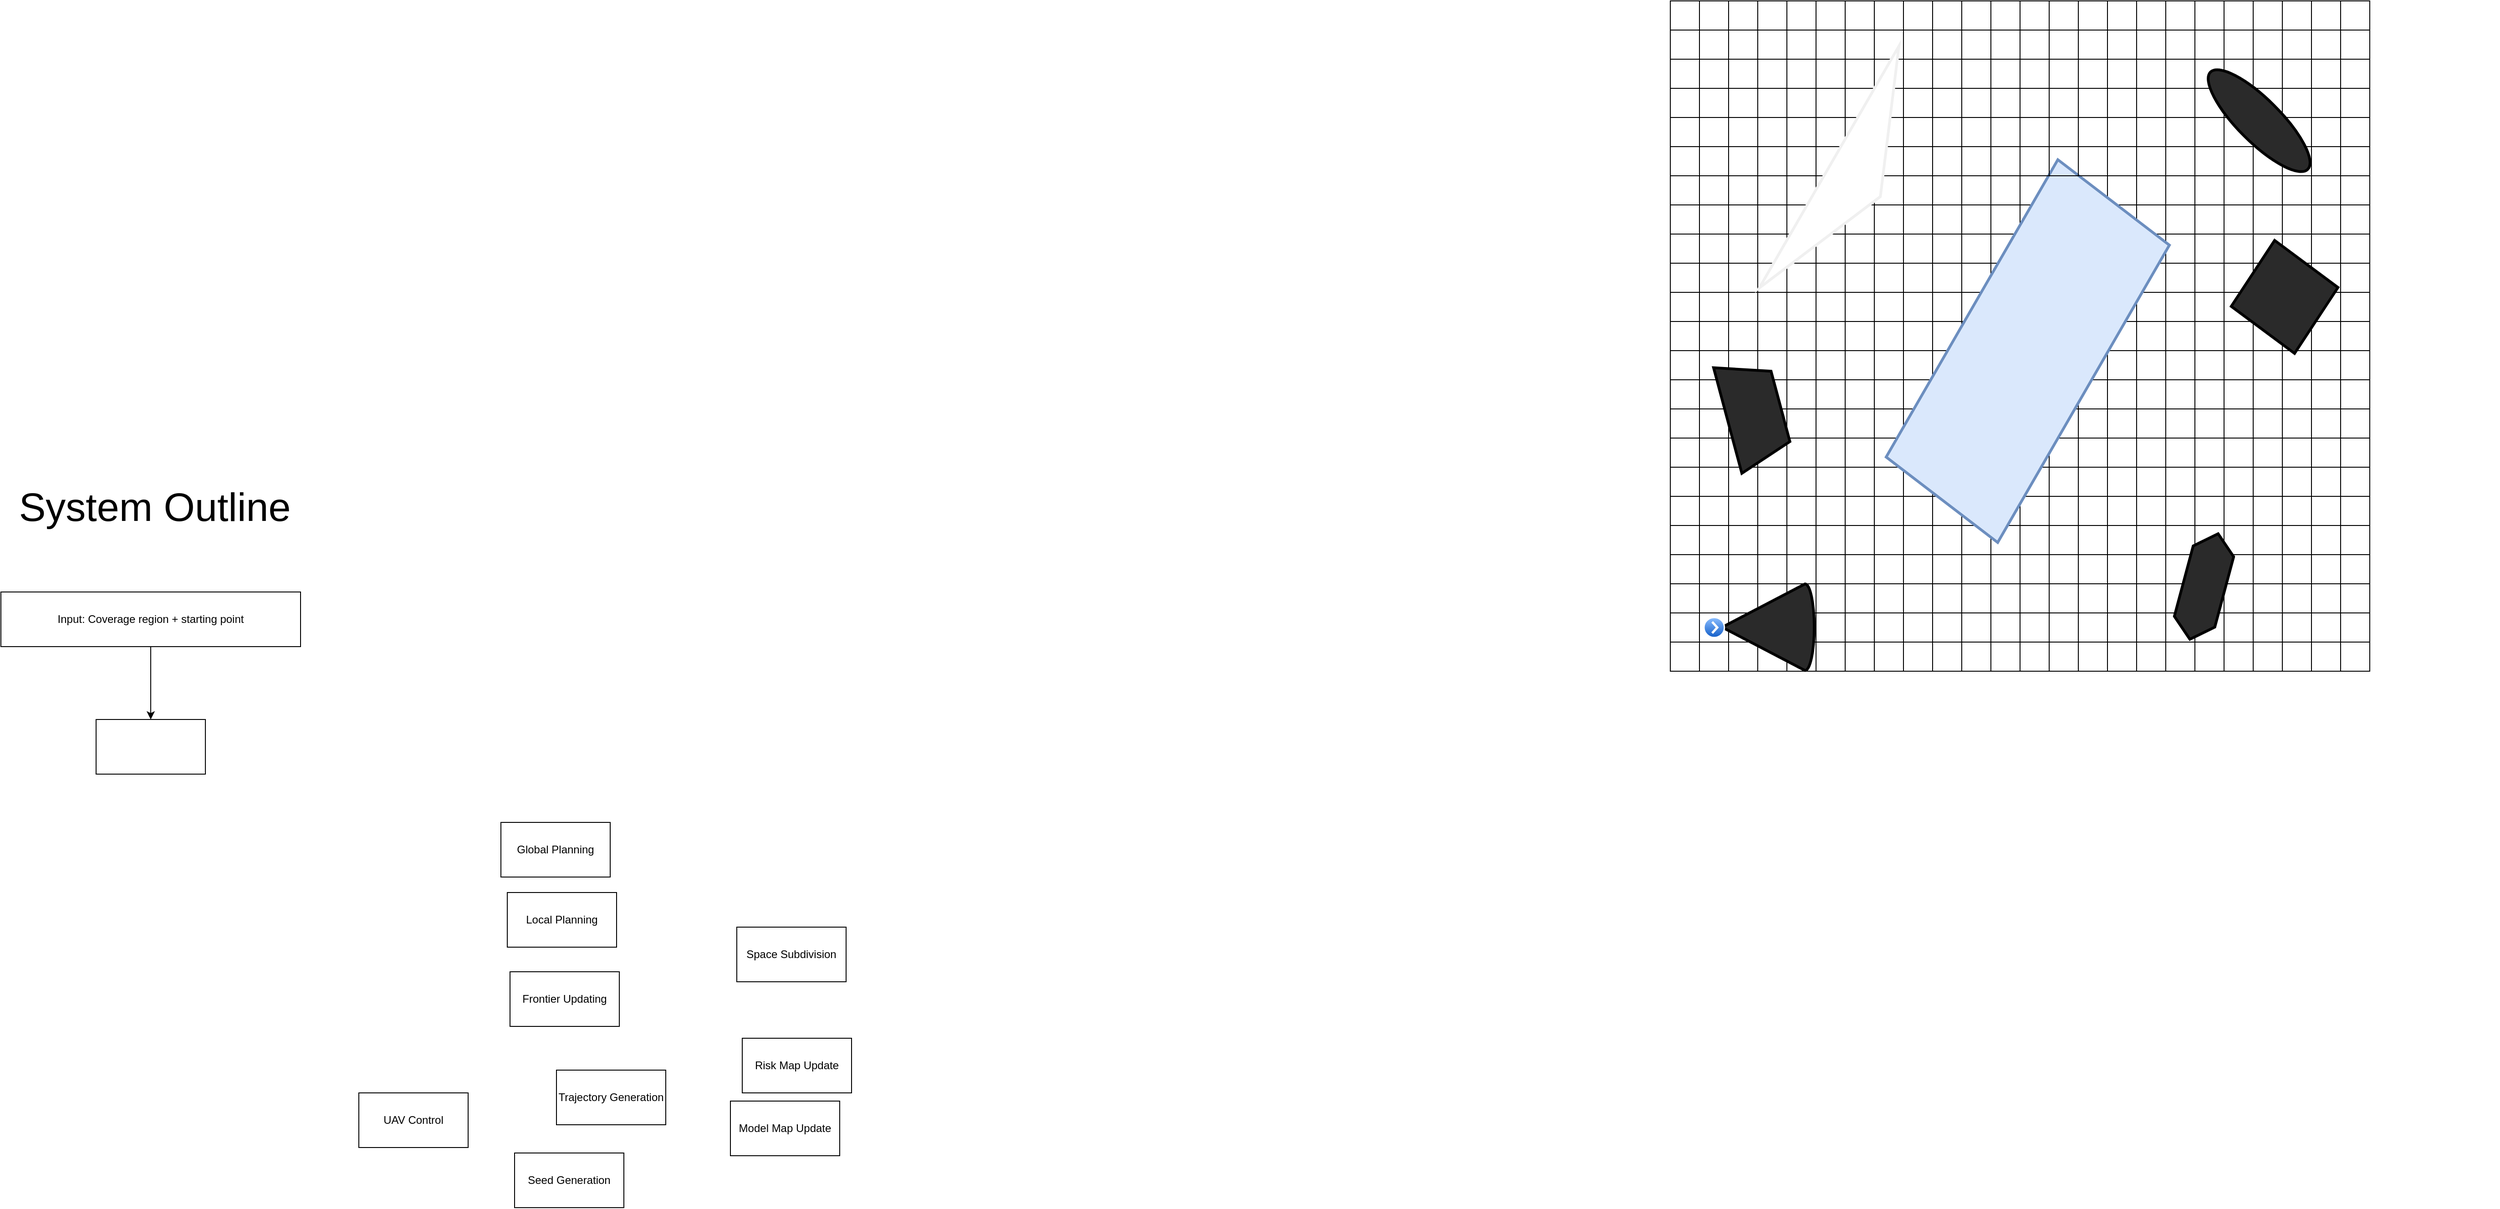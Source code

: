 <mxfile>
    <diagram id="fsebdlMzdCCcftSe4Pso" name="Page-1">
        <mxGraphModel dx="1704" dy="1964" grid="0" gridSize="10" guides="1" tooltips="1" connect="1" arrows="1" fold="1" page="0" pageScale="1" pageWidth="850" pageHeight="1100" background="none" math="0" shadow="0">
            <root>
                <mxCell id="0"/>
                <mxCell id="1" parent="0"/>
                <mxCell id="733" value="" style="rounded=0;whiteSpace=wrap;html=1;fillColor=none;movable=1;resizable=1;rotatable=1;deletable=1;editable=1;connectable=1;container=0;" vertex="1" parent="1">
                    <mxGeometry x="2162" y="-516" width="32" height="32" as="geometry"/>
                </mxCell>
                <mxCell id="5" value="" style="edgeStyle=orthogonalEdgeStyle;rounded=0;orthogonalLoop=1;jettySize=auto;html=1;" parent="1" source="2" target="4" edge="1">
                    <mxGeometry relative="1" as="geometry"/>
                </mxCell>
                <mxCell id="2" value="Input: Coverage region + starting point" style="rounded=0;whiteSpace=wrap;html=1;" parent="1" vertex="1">
                    <mxGeometry x="297" y="-539" width="329" height="60" as="geometry"/>
                </mxCell>
                <mxCell id="3" value="&lt;font style=&quot;font-size: 44px&quot;&gt;System Outline&lt;/font&gt;" style="text;html=1;strokeColor=none;fillColor=none;align=center;verticalAlign=middle;whiteSpace=wrap;rounded=0;" parent="1" vertex="1">
                    <mxGeometry x="302" y="-642" width="328" height="20" as="geometry"/>
                </mxCell>
                <mxCell id="4" value="" style="whiteSpace=wrap;html=1;rounded=0;" parent="1" vertex="1">
                    <mxGeometry x="401.5" y="-399" width="120" height="60" as="geometry"/>
                </mxCell>
                <mxCell id="6" value="Global Planning" style="whiteSpace=wrap;html=1;rounded=0;" parent="1" vertex="1">
                    <mxGeometry x="846" y="-286" width="120" height="60" as="geometry"/>
                </mxCell>
                <mxCell id="7" value="Local Planning" style="whiteSpace=wrap;html=1;rounded=0;" parent="1" vertex="1">
                    <mxGeometry x="853" y="-209" width="120" height="60" as="geometry"/>
                </mxCell>
                <mxCell id="8" value="Frontier Updating" style="whiteSpace=wrap;html=1;rounded=0;" parent="1" vertex="1">
                    <mxGeometry x="856" y="-122" width="120" height="60" as="geometry"/>
                </mxCell>
                <mxCell id="9" value="&lt;span style=&quot;font-weight: 400&quot;&gt;Space Subdivision&lt;/span&gt;" style="whiteSpace=wrap;html=1;rounded=0;fontStyle=1" parent="1" vertex="1">
                    <mxGeometry x="1105" y="-171" width="120" height="60" as="geometry"/>
                </mxCell>
                <mxCell id="10" value="&lt;span style=&quot;font-weight: 400&quot;&gt;Risk Map Update&lt;/span&gt;" style="whiteSpace=wrap;html=1;rounded=0;fontStyle=1" parent="1" vertex="1">
                    <mxGeometry x="1111" y="-49" width="120" height="60" as="geometry"/>
                </mxCell>
                <mxCell id="11" value="&lt;span style=&quot;font-weight: 400&quot;&gt;Model Map Update&lt;/span&gt;" style="whiteSpace=wrap;html=1;rounded=0;fontStyle=1" parent="1" vertex="1">
                    <mxGeometry x="1098" y="20" width="120" height="60" as="geometry"/>
                </mxCell>
                <mxCell id="12" value="&lt;span style=&quot;font-weight: 400&quot;&gt;Trajectory Generation&lt;/span&gt;" style="whiteSpace=wrap;html=1;rounded=0;fontStyle=1" parent="1" vertex="1">
                    <mxGeometry x="907" y="-14" width="120" height="60" as="geometry"/>
                </mxCell>
                <mxCell id="13" value="&lt;span&gt;UAV Control&lt;/span&gt;" style="whiteSpace=wrap;html=1;rounded=0;fontStyle=0" parent="1" vertex="1">
                    <mxGeometry x="690" y="11" width="120" height="60" as="geometry"/>
                </mxCell>
                <mxCell id="14" value="Seed Generation" style="whiteSpace=wrap;html=1;rounded=0;fontStyle=0" parent="1" vertex="1">
                    <mxGeometry x="861" y="77" width="120" height="60" as="geometry"/>
                </mxCell>
                <mxCell id="528" value="" style="group;movable=1;resizable=1;rotatable=1;deletable=1;editable=1;connectable=1;container=0;" vertex="1" connectable="0" parent="1">
                    <mxGeometry x="2160" y="-840" width="880" height="480" as="geometry"/>
                </mxCell>
                <mxCell id="705" value="" style="rounded=0;whiteSpace=wrap;html=1;fillColor=none;movable=1;resizable=1;rotatable=1;deletable=1;editable=1;connectable=1;container=0;" vertex="1" parent="1">
                    <mxGeometry x="2226" y="-516" width="32" height="32" as="geometry"/>
                </mxCell>
                <mxCell id="706" value="" style="rounded=0;whiteSpace=wrap;html=1;fillColor=none;movable=1;resizable=1;rotatable=1;deletable=1;editable=1;connectable=1;container=0;" vertex="1" parent="1">
                    <mxGeometry x="2258" y="-516" width="32" height="32" as="geometry"/>
                </mxCell>
                <mxCell id="707" value="" style="rounded=0;whiteSpace=wrap;html=1;fillColor=none;movable=1;resizable=1;rotatable=1;deletable=1;editable=1;connectable=1;container=0;" vertex="1" parent="1">
                    <mxGeometry x="2226" y="-484" width="32" height="32" as="geometry"/>
                </mxCell>
                <mxCell id="708" value="" style="rounded=0;whiteSpace=wrap;html=1;fillColor=none;movable=1;resizable=1;rotatable=1;deletable=1;editable=1;connectable=1;container=0;" vertex="1" parent="1">
                    <mxGeometry x="2258" y="-484" width="32" height="32" as="geometry"/>
                </mxCell>
                <mxCell id="709" value="" style="rounded=0;whiteSpace=wrap;html=1;fillColor=none;movable=1;resizable=1;rotatable=1;deletable=1;editable=1;connectable=1;container=0;" vertex="1" parent="1">
                    <mxGeometry x="2290" y="-516" width="32" height="32" as="geometry"/>
                </mxCell>
                <mxCell id="710" value="" style="rounded=0;whiteSpace=wrap;html=1;fillColor=none;movable=1;resizable=1;rotatable=1;deletable=1;editable=1;connectable=1;container=0;" vertex="1" parent="1">
                    <mxGeometry x="2290" y="-484" width="32" height="32" as="geometry"/>
                </mxCell>
                <mxCell id="711" value="" style="rounded=0;whiteSpace=wrap;html=1;fillColor=none;movable=1;resizable=1;rotatable=1;deletable=1;editable=1;connectable=1;container=0;" vertex="1" parent="1">
                    <mxGeometry x="2226" y="-548" width="32" height="32" as="geometry"/>
                </mxCell>
                <mxCell id="712" value="" style="rounded=0;whiteSpace=wrap;html=1;fillColor=none;movable=1;resizable=1;rotatable=1;deletable=1;editable=1;connectable=1;container=0;" vertex="1" parent="1">
                    <mxGeometry x="2258" y="-548" width="32" height="32" as="geometry"/>
                </mxCell>
                <mxCell id="713" value="" style="rounded=0;whiteSpace=wrap;html=1;fillColor=none;movable=1;resizable=1;rotatable=1;deletable=1;editable=1;connectable=1;container=0;" vertex="1" parent="1">
                    <mxGeometry x="2290" y="-548" width="32" height="32" as="geometry"/>
                </mxCell>
                <mxCell id="732" value="" style="rounded=0;whiteSpace=wrap;html=1;fillColor=none;movable=1;resizable=1;rotatable=1;deletable=1;editable=1;connectable=1;container=0;" vertex="1" parent="1">
                    <mxGeometry x="2130" y="-516" width="32" height="32" as="geometry"/>
                </mxCell>
                <mxCell id="734" value="" style="rounded=0;whiteSpace=wrap;html=1;fillColor=none;movable=1;resizable=1;rotatable=1;deletable=1;editable=1;connectable=1;container=0;" vertex="1" parent="1">
                    <mxGeometry x="2130" y="-484" width="32" height="32" as="geometry"/>
                </mxCell>
                <mxCell id="735" value="" style="rounded=0;whiteSpace=wrap;html=1;fillColor=none;movable=1;resizable=1;rotatable=1;deletable=1;editable=1;connectable=1;container=0;" vertex="1" parent="1">
                    <mxGeometry x="2162" y="-484" width="32" height="32" as="geometry"/>
                </mxCell>
                <mxCell id="736" value="" style="rounded=0;whiteSpace=wrap;html=1;fillColor=none;movable=1;resizable=1;rotatable=1;deletable=1;editable=1;connectable=1;container=0;" vertex="1" parent="1">
                    <mxGeometry x="2194" y="-516" width="32" height="32" as="geometry"/>
                </mxCell>
                <mxCell id="737" value="" style="rounded=0;whiteSpace=wrap;html=1;fillColor=none;movable=1;resizable=1;rotatable=1;deletable=1;editable=1;connectable=1;container=0;" vertex="1" parent="1">
                    <mxGeometry x="2194" y="-484" width="32" height="32" as="geometry"/>
                </mxCell>
                <mxCell id="738" value="" style="rounded=0;whiteSpace=wrap;html=1;fillColor=none;movable=1;resizable=1;rotatable=1;deletable=1;editable=1;connectable=1;container=0;" vertex="1" parent="1">
                    <mxGeometry x="2130" y="-548" width="32" height="32" as="geometry"/>
                </mxCell>
                <mxCell id="739" value="" style="rounded=0;whiteSpace=wrap;html=1;fillColor=none;movable=1;resizable=1;rotatable=1;deletable=1;editable=1;connectable=1;container=0;" vertex="1" parent="1">
                    <mxGeometry x="2162" y="-548" width="32" height="32" as="geometry"/>
                </mxCell>
                <mxCell id="740" value="" style="rounded=0;whiteSpace=wrap;html=1;fillColor=none;movable=1;resizable=1;rotatable=1;deletable=1;editable=1;connectable=1;container=0;" vertex="1" parent="1">
                    <mxGeometry x="2194" y="-548" width="32" height="32" as="geometry"/>
                </mxCell>
                <mxCell id="741" value="" style="rounded=0;whiteSpace=wrap;html=1;fillColor=none;movable=1;resizable=1;rotatable=1;deletable=1;editable=1;connectable=1;container=0;" vertex="1" parent="1">
                    <mxGeometry x="2130" y="-612" width="32" height="32" as="geometry"/>
                </mxCell>
                <mxCell id="742" value="" style="rounded=0;whiteSpace=wrap;html=1;fillColor=none;movable=1;resizable=1;rotatable=1;deletable=1;editable=1;connectable=1;container=0;" vertex="1" parent="1">
                    <mxGeometry x="2162" y="-612" width="32" height="32" as="geometry"/>
                </mxCell>
                <mxCell id="743" value="" style="rounded=0;whiteSpace=wrap;html=1;fillColor=none;movable=1;resizable=1;rotatable=1;deletable=1;editable=1;connectable=1;container=0;" vertex="1" parent="1">
                    <mxGeometry x="2130" y="-580" width="32" height="32" as="geometry"/>
                </mxCell>
                <mxCell id="744" value="" style="rounded=0;whiteSpace=wrap;html=1;fillColor=none;movable=1;resizable=1;rotatable=1;deletable=1;editable=1;connectable=1;container=0;" vertex="1" parent="1">
                    <mxGeometry x="2162" y="-580" width="32" height="32" as="geometry"/>
                </mxCell>
                <mxCell id="745" value="" style="rounded=0;whiteSpace=wrap;html=1;fillColor=none;movable=1;resizable=1;rotatable=1;deletable=1;editable=1;connectable=1;container=0;" vertex="1" parent="1">
                    <mxGeometry x="2194" y="-612" width="32" height="32" as="geometry"/>
                </mxCell>
                <mxCell id="746" value="" style="rounded=0;whiteSpace=wrap;html=1;fillColor=none;movable=1;resizable=1;rotatable=1;deletable=1;editable=1;connectable=1;container=0;" vertex="1" parent="1">
                    <mxGeometry x="2194" y="-580" width="32" height="32" as="geometry"/>
                </mxCell>
                <mxCell id="747" value="" style="rounded=0;whiteSpace=wrap;html=1;fillColor=none;movable=1;resizable=1;rotatable=1;deletable=1;editable=1;connectable=1;container=0;" vertex="1" parent="1">
                    <mxGeometry x="2130" y="-644" width="32" height="32" as="geometry"/>
                </mxCell>
                <mxCell id="748" value="" style="rounded=0;whiteSpace=wrap;html=1;fillColor=none;movable=1;resizable=1;rotatable=1;deletable=1;editable=1;connectable=1;container=0;" vertex="1" parent="1">
                    <mxGeometry x="2162" y="-644" width="32" height="32" as="geometry"/>
                </mxCell>
                <mxCell id="749" value="" style="rounded=0;whiteSpace=wrap;html=1;fillColor=none;movable=1;resizable=1;rotatable=1;deletable=1;editable=1;connectable=1;container=0;" vertex="1" parent="1">
                    <mxGeometry x="2194" y="-644" width="32" height="32" as="geometry"/>
                </mxCell>
                <mxCell id="750" value="" style="rounded=0;whiteSpace=wrap;html=1;fillColor=none;movable=1;resizable=1;rotatable=1;deletable=1;editable=1;connectable=1;container=0;" vertex="1" parent="1">
                    <mxGeometry x="2226" y="-612" width="32" height="32" as="geometry"/>
                </mxCell>
                <mxCell id="751" value="" style="rounded=0;whiteSpace=wrap;html=1;fillColor=none;movable=1;resizable=1;rotatable=1;deletable=1;editable=1;connectable=1;container=0;" vertex="1" parent="1">
                    <mxGeometry x="2258" y="-612" width="32" height="32" as="geometry"/>
                </mxCell>
                <mxCell id="752" value="" style="rounded=0;whiteSpace=wrap;html=1;fillColor=none;movable=1;resizable=1;rotatable=1;deletable=1;editable=1;connectable=1;container=0;" vertex="1" parent="1">
                    <mxGeometry x="2226" y="-580" width="32" height="32" as="geometry"/>
                </mxCell>
                <mxCell id="753" value="" style="rounded=0;whiteSpace=wrap;html=1;fillColor=none;movable=1;resizable=1;rotatable=1;deletable=1;editable=1;connectable=1;container=0;" vertex="1" parent="1">
                    <mxGeometry x="2258" y="-580" width="32" height="32" as="geometry"/>
                </mxCell>
                <mxCell id="754" value="" style="rounded=0;whiteSpace=wrap;html=1;fillColor=none;movable=1;resizable=1;rotatable=1;deletable=1;editable=1;connectable=1;container=0;" vertex="1" parent="1">
                    <mxGeometry x="2290" y="-612" width="32" height="32" as="geometry"/>
                </mxCell>
                <mxCell id="755" value="" style="rounded=0;whiteSpace=wrap;html=1;fillColor=none;movable=1;resizable=1;rotatable=1;deletable=1;editable=1;connectable=1;container=0;" vertex="1" parent="1">
                    <mxGeometry x="2290" y="-580" width="32" height="32" as="geometry"/>
                </mxCell>
                <mxCell id="756" value="" style="rounded=0;whiteSpace=wrap;html=1;fillColor=none;movable=1;resizable=1;rotatable=1;deletable=1;editable=1;connectable=1;container=0;" vertex="1" parent="1">
                    <mxGeometry x="2226" y="-644" width="32" height="32" as="geometry"/>
                </mxCell>
                <mxCell id="757" value="" style="rounded=0;whiteSpace=wrap;html=1;fillColor=none;movable=1;resizable=1;rotatable=1;deletable=1;editable=1;connectable=1;container=0;" vertex="1" parent="1">
                    <mxGeometry x="2258" y="-644" width="32" height="32" as="geometry"/>
                </mxCell>
                <mxCell id="758" value="" style="rounded=0;whiteSpace=wrap;html=1;fillColor=none;movable=1;resizable=1;rotatable=1;deletable=1;editable=1;connectable=1;container=0;" vertex="1" parent="1">
                    <mxGeometry x="2290" y="-644" width="32" height="32" as="geometry"/>
                </mxCell>
                <mxCell id="759" value="" style="rounded=0;whiteSpace=wrap;html=1;fillColor=none;movable=1;resizable=1;rotatable=1;deletable=1;editable=1;connectable=1;container=0;" vertex="1" parent="1">
                    <mxGeometry x="2418" y="-516" width="32" height="32" as="geometry"/>
                </mxCell>
                <mxCell id="760" value="" style="rounded=0;whiteSpace=wrap;html=1;fillColor=none;movable=1;resizable=1;rotatable=1;deletable=1;editable=1;connectable=1;container=0;" vertex="1" parent="1">
                    <mxGeometry x="2450" y="-516" width="32" height="32" as="geometry"/>
                </mxCell>
                <mxCell id="761" value="" style="rounded=0;whiteSpace=wrap;html=1;fillColor=none;movable=1;resizable=1;rotatable=1;deletable=1;editable=1;connectable=1;container=0;" vertex="1" parent="1">
                    <mxGeometry x="2418" y="-484" width="32" height="32" as="geometry"/>
                </mxCell>
                <mxCell id="762" value="" style="rounded=0;whiteSpace=wrap;html=1;fillColor=none;movable=1;resizable=1;rotatable=1;deletable=1;editable=1;connectable=1;container=0;" vertex="1" parent="1">
                    <mxGeometry x="2450" y="-484" width="32" height="32" as="geometry"/>
                </mxCell>
                <mxCell id="763" value="" style="rounded=0;whiteSpace=wrap;html=1;fillColor=none;movable=1;resizable=1;rotatable=1;deletable=1;editable=1;connectable=1;container=0;" vertex="1" parent="1">
                    <mxGeometry x="2482" y="-516" width="32" height="32" as="geometry"/>
                </mxCell>
                <mxCell id="764" value="" style="rounded=0;whiteSpace=wrap;html=1;fillColor=none;movable=1;resizable=1;rotatable=1;deletable=1;editable=1;connectable=1;container=0;" vertex="1" parent="1">
                    <mxGeometry x="2482" y="-484" width="32" height="32" as="geometry"/>
                </mxCell>
                <mxCell id="765" value="" style="rounded=0;whiteSpace=wrap;html=1;fillColor=none;movable=1;resizable=1;rotatable=1;deletable=1;editable=1;connectable=1;container=0;" vertex="1" parent="1">
                    <mxGeometry x="2418" y="-548" width="32" height="32" as="geometry"/>
                </mxCell>
                <mxCell id="766" value="" style="rounded=0;whiteSpace=wrap;html=1;fillColor=none;movable=1;resizable=1;rotatable=1;deletable=1;editable=1;connectable=1;container=0;" vertex="1" parent="1">
                    <mxGeometry x="2450" y="-548" width="32" height="32" as="geometry"/>
                </mxCell>
                <mxCell id="767" value="" style="rounded=0;whiteSpace=wrap;html=1;fillColor=none;movable=1;resizable=1;rotatable=1;deletable=1;editable=1;connectable=1;container=0;" vertex="1" parent="1">
                    <mxGeometry x="2482" y="-548" width="32" height="32" as="geometry"/>
                </mxCell>
                <mxCell id="768" value="" style="rounded=0;whiteSpace=wrap;html=1;fillColor=none;movable=1;resizable=1;rotatable=1;deletable=1;editable=1;connectable=1;container=0;" vertex="1" parent="1">
                    <mxGeometry x="2322" y="-516" width="32" height="32" as="geometry"/>
                </mxCell>
                <mxCell id="769" value="" style="rounded=0;whiteSpace=wrap;html=1;fillColor=none;movable=1;resizable=1;rotatable=1;deletable=1;editable=1;connectable=1;container=0;" vertex="1" parent="1">
                    <mxGeometry x="2354" y="-516" width="32" height="32" as="geometry"/>
                </mxCell>
                <mxCell id="770" value="" style="rounded=0;whiteSpace=wrap;html=1;fillColor=none;movable=1;resizable=1;rotatable=1;deletable=1;editable=1;connectable=1;container=0;" vertex="1" parent="1">
                    <mxGeometry x="2322" y="-484" width="32" height="32" as="geometry"/>
                </mxCell>
                <mxCell id="771" value="" style="rounded=0;whiteSpace=wrap;html=1;fillColor=none;movable=1;resizable=1;rotatable=1;deletable=1;editable=1;connectable=1;container=0;" vertex="1" parent="1">
                    <mxGeometry x="2354" y="-484" width="32" height="32" as="geometry"/>
                </mxCell>
                <mxCell id="772" value="" style="rounded=0;whiteSpace=wrap;html=1;fillColor=none;movable=1;resizable=1;rotatable=1;deletable=1;editable=1;connectable=1;container=0;" vertex="1" parent="1">
                    <mxGeometry x="2386" y="-516" width="32" height="32" as="geometry"/>
                </mxCell>
                <mxCell id="773" value="" style="rounded=0;whiteSpace=wrap;html=1;fillColor=none;movable=1;resizable=1;rotatable=1;deletable=1;editable=1;connectable=1;container=0;" vertex="1" parent="1">
                    <mxGeometry x="2386" y="-484" width="32" height="32" as="geometry"/>
                </mxCell>
                <mxCell id="774" value="" style="rounded=0;whiteSpace=wrap;html=1;fillColor=none;movable=1;resizable=1;rotatable=1;deletable=1;editable=1;connectable=1;container=0;" vertex="1" parent="1">
                    <mxGeometry x="2322" y="-548" width="32" height="32" as="geometry"/>
                </mxCell>
                <mxCell id="775" value="" style="rounded=0;whiteSpace=wrap;html=1;fillColor=none;movable=1;resizable=1;rotatable=1;deletable=1;editable=1;connectable=1;container=0;" vertex="1" parent="1">
                    <mxGeometry x="2354" y="-548" width="32" height="32" as="geometry"/>
                </mxCell>
                <mxCell id="776" value="" style="rounded=0;whiteSpace=wrap;html=1;fillColor=none;movable=1;resizable=1;rotatable=1;deletable=1;editable=1;connectable=1;container=0;" vertex="1" parent="1">
                    <mxGeometry x="2386" y="-548" width="32" height="32" as="geometry"/>
                </mxCell>
                <mxCell id="777" value="" style="rounded=0;whiteSpace=wrap;html=1;fillColor=none;movable=1;resizable=1;rotatable=1;deletable=1;editable=1;connectable=1;container=0;" vertex="1" parent="1">
                    <mxGeometry x="2322" y="-612" width="32" height="32" as="geometry"/>
                </mxCell>
                <mxCell id="778" value="" style="rounded=0;whiteSpace=wrap;html=1;fillColor=none;movable=1;resizable=1;rotatable=1;deletable=1;editable=1;connectable=1;container=0;" vertex="1" parent="1">
                    <mxGeometry x="2354" y="-612" width="32" height="32" as="geometry"/>
                </mxCell>
                <mxCell id="779" value="" style="rounded=0;whiteSpace=wrap;html=1;fillColor=none;movable=1;resizable=1;rotatable=1;deletable=1;editable=1;connectable=1;container=0;" vertex="1" parent="1">
                    <mxGeometry x="2322" y="-580" width="32" height="32" as="geometry"/>
                </mxCell>
                <mxCell id="780" value="" style="rounded=0;whiteSpace=wrap;html=1;fillColor=none;movable=1;resizable=1;rotatable=1;deletable=1;editable=1;connectable=1;container=0;" vertex="1" parent="1">
                    <mxGeometry x="2354" y="-580" width="32" height="32" as="geometry"/>
                </mxCell>
                <mxCell id="781" value="" style="rounded=0;whiteSpace=wrap;html=1;fillColor=none;movable=1;resizable=1;rotatable=1;deletable=1;editable=1;connectable=1;container=0;" vertex="1" parent="1">
                    <mxGeometry x="2386" y="-612" width="32" height="32" as="geometry"/>
                </mxCell>
                <mxCell id="782" value="" style="rounded=0;whiteSpace=wrap;html=1;fillColor=none;movable=1;resizable=1;rotatable=1;deletable=1;editable=1;connectable=1;container=0;" vertex="1" parent="1">
                    <mxGeometry x="2386" y="-580" width="32" height="32" as="geometry"/>
                </mxCell>
                <mxCell id="783" value="" style="rounded=0;whiteSpace=wrap;html=1;fillColor=none;movable=1;resizable=1;rotatable=1;deletable=1;editable=1;connectable=1;container=0;" vertex="1" parent="1">
                    <mxGeometry x="2322" y="-644" width="32" height="32" as="geometry"/>
                </mxCell>
                <mxCell id="784" value="" style="rounded=0;whiteSpace=wrap;html=1;fillColor=none;movable=1;resizable=1;rotatable=1;deletable=1;editable=1;connectable=1;container=0;" vertex="1" parent="1">
                    <mxGeometry x="2354" y="-644" width="32" height="32" as="geometry"/>
                </mxCell>
                <mxCell id="785" value="" style="rounded=0;whiteSpace=wrap;html=1;fillColor=none;movable=1;resizable=1;rotatable=1;deletable=1;editable=1;connectable=1;container=0;" vertex="1" parent="1">
                    <mxGeometry x="2386" y="-644" width="32" height="32" as="geometry"/>
                </mxCell>
                <mxCell id="786" value="" style="rounded=0;whiteSpace=wrap;html=1;fillColor=none;movable=1;resizable=1;rotatable=1;deletable=1;editable=1;connectable=1;container=0;" vertex="1" parent="1">
                    <mxGeometry x="2418" y="-612" width="32" height="32" as="geometry"/>
                </mxCell>
                <mxCell id="787" value="" style="rounded=0;whiteSpace=wrap;html=1;fillColor=none;movable=1;resizable=1;rotatable=1;deletable=1;editable=1;connectable=1;container=0;" vertex="1" parent="1">
                    <mxGeometry x="2450" y="-612" width="32" height="32" as="geometry"/>
                </mxCell>
                <mxCell id="788" value="" style="rounded=0;whiteSpace=wrap;html=1;fillColor=none;movable=1;resizable=1;rotatable=1;deletable=1;editable=1;connectable=1;container=0;" vertex="1" parent="1">
                    <mxGeometry x="2418" y="-580" width="32" height="32" as="geometry"/>
                </mxCell>
                <mxCell id="789" value="" style="rounded=0;whiteSpace=wrap;html=1;fillColor=none;movable=1;resizable=1;rotatable=1;deletable=1;editable=1;connectable=1;container=0;" vertex="1" parent="1">
                    <mxGeometry x="2450" y="-580" width="32" height="32" as="geometry"/>
                </mxCell>
                <mxCell id="790" value="" style="rounded=0;whiteSpace=wrap;html=1;fillColor=none;movable=1;resizable=1;rotatable=1;deletable=1;editable=1;connectable=1;container=0;" vertex="1" parent="1">
                    <mxGeometry x="2482" y="-612" width="32" height="32" as="geometry"/>
                </mxCell>
                <mxCell id="791" value="" style="rounded=0;whiteSpace=wrap;html=1;fillColor=none;movable=1;resizable=1;rotatable=1;deletable=1;editable=1;connectable=1;container=0;" vertex="1" parent="1">
                    <mxGeometry x="2482" y="-580" width="32" height="32" as="geometry"/>
                </mxCell>
                <mxCell id="792" value="" style="rounded=0;whiteSpace=wrap;html=1;fillColor=none;movable=1;resizable=1;rotatable=1;deletable=1;editable=1;connectable=1;container=0;" vertex="1" parent="1">
                    <mxGeometry x="2418" y="-644" width="32" height="32" as="geometry"/>
                </mxCell>
                <mxCell id="793" value="" style="rounded=0;whiteSpace=wrap;html=1;fillColor=none;movable=1;resizable=1;rotatable=1;deletable=1;editable=1;connectable=1;container=0;" vertex="1" parent="1">
                    <mxGeometry x="2450" y="-644" width="32" height="32" as="geometry"/>
                </mxCell>
                <mxCell id="794" value="" style="rounded=0;whiteSpace=wrap;html=1;fillColor=none;movable=1;resizable=1;rotatable=1;deletable=1;editable=1;connectable=1;container=0;" vertex="1" parent="1">
                    <mxGeometry x="2482" y="-644" width="32" height="32" as="geometry"/>
                </mxCell>
                <mxCell id="795" value="" style="rounded=0;whiteSpace=wrap;html=1;fillColor=none;movable=1;resizable=1;rotatable=1;deletable=1;editable=1;connectable=1;container=0;" vertex="1" parent="1">
                    <mxGeometry x="2226" y="-708" width="32" height="32" as="geometry"/>
                </mxCell>
                <mxCell id="796" value="" style="rounded=0;whiteSpace=wrap;html=1;fillColor=none;movable=1;resizable=1;rotatable=1;deletable=1;editable=1;connectable=1;container=0;" vertex="1" parent="1">
                    <mxGeometry x="2258" y="-708" width="32" height="32" as="geometry"/>
                </mxCell>
                <mxCell id="797" value="" style="rounded=0;whiteSpace=wrap;html=1;fillColor=none;movable=1;resizable=1;rotatable=1;deletable=1;editable=1;connectable=1;container=0;" vertex="1" parent="1">
                    <mxGeometry x="2226" y="-676" width="32" height="32" as="geometry"/>
                </mxCell>
                <mxCell id="798" value="" style="rounded=0;whiteSpace=wrap;html=1;fillColor=none;movable=1;resizable=1;rotatable=1;deletable=1;editable=1;connectable=1;container=0;" vertex="1" parent="1">
                    <mxGeometry x="2258" y="-676" width="32" height="32" as="geometry"/>
                </mxCell>
                <mxCell id="799" value="" style="rounded=0;whiteSpace=wrap;html=1;fillColor=none;movable=1;resizable=1;rotatable=1;deletable=1;editable=1;connectable=1;container=0;" vertex="1" parent="1">
                    <mxGeometry x="2290" y="-708" width="32" height="32" as="geometry"/>
                </mxCell>
                <mxCell id="800" value="" style="rounded=0;whiteSpace=wrap;html=1;fillColor=none;movable=1;resizable=1;rotatable=1;deletable=1;editable=1;connectable=1;container=0;" vertex="1" parent="1">
                    <mxGeometry x="2290" y="-676" width="32" height="32" as="geometry"/>
                </mxCell>
                <mxCell id="801" value="" style="rounded=0;whiteSpace=wrap;html=1;fillColor=none;movable=1;resizable=1;rotatable=1;deletable=1;editable=1;connectable=1;container=0;" vertex="1" parent="1">
                    <mxGeometry x="2226" y="-740" width="32" height="32" as="geometry"/>
                </mxCell>
                <mxCell id="802" value="" style="rounded=0;whiteSpace=wrap;html=1;fillColor=none;movable=1;resizable=1;rotatable=1;deletable=1;editable=1;connectable=1;container=0;" vertex="1" parent="1">
                    <mxGeometry x="2258" y="-740" width="32" height="32" as="geometry"/>
                </mxCell>
                <mxCell id="803" value="" style="rounded=0;whiteSpace=wrap;html=1;fillColor=none;movable=1;resizable=1;rotatable=1;deletable=1;editable=1;connectable=1;container=0;" vertex="1" parent="1">
                    <mxGeometry x="2290" y="-740" width="32" height="32" as="geometry"/>
                </mxCell>
                <mxCell id="804" value="" style="rounded=0;whiteSpace=wrap;html=1;fillColor=none;movable=1;resizable=1;rotatable=1;deletable=1;editable=1;connectable=1;container=0;" vertex="1" parent="1">
                    <mxGeometry x="2130" y="-708" width="32" height="32" as="geometry"/>
                </mxCell>
                <mxCell id="805" value="" style="rounded=0;whiteSpace=wrap;html=1;fillColor=none;movable=1;resizable=1;rotatable=1;deletable=1;editable=1;connectable=1;container=0;" vertex="1" parent="1">
                    <mxGeometry x="2162" y="-708" width="32" height="32" as="geometry"/>
                </mxCell>
                <mxCell id="806" value="" style="rounded=0;whiteSpace=wrap;html=1;fillColor=none;movable=1;resizable=1;rotatable=1;deletable=1;editable=1;connectable=1;container=0;" vertex="1" parent="1">
                    <mxGeometry x="2130" y="-676" width="32" height="32" as="geometry"/>
                </mxCell>
                <mxCell id="807" value="" style="rounded=0;whiteSpace=wrap;html=1;fillColor=none;movable=1;resizable=1;rotatable=1;deletable=1;editable=1;connectable=1;container=0;" vertex="1" parent="1">
                    <mxGeometry x="2162" y="-676" width="32" height="32" as="geometry"/>
                </mxCell>
                <mxCell id="808" value="" style="rounded=0;whiteSpace=wrap;html=1;fillColor=none;movable=1;resizable=1;rotatable=1;deletable=1;editable=1;connectable=1;container=0;" vertex="1" parent="1">
                    <mxGeometry x="2194" y="-708" width="32" height="32" as="geometry"/>
                </mxCell>
                <mxCell id="809" value="" style="rounded=0;whiteSpace=wrap;html=1;fillColor=none;movable=1;resizable=1;rotatable=1;deletable=1;editable=1;connectable=1;container=0;" vertex="1" parent="1">
                    <mxGeometry x="2194" y="-676" width="32" height="32" as="geometry"/>
                </mxCell>
                <mxCell id="810" value="" style="rounded=0;whiteSpace=wrap;html=1;fillColor=none;movable=1;resizable=1;rotatable=1;deletable=1;editable=1;connectable=1;container=0;" vertex="1" parent="1">
                    <mxGeometry x="2130" y="-740" width="32" height="32" as="geometry"/>
                </mxCell>
                <mxCell id="811" value="" style="rounded=0;whiteSpace=wrap;html=1;fillColor=none;movable=1;resizable=1;rotatable=1;deletable=1;editable=1;connectable=1;container=0;" vertex="1" parent="1">
                    <mxGeometry x="2162" y="-740" width="32" height="32" as="geometry"/>
                </mxCell>
                <mxCell id="812" value="" style="rounded=0;whiteSpace=wrap;html=1;fillColor=none;movable=1;resizable=1;rotatable=1;deletable=1;editable=1;connectable=1;container=0;" vertex="1" parent="1">
                    <mxGeometry x="2194" y="-740" width="32" height="32" as="geometry"/>
                </mxCell>
                <mxCell id="813" value="" style="rounded=0;whiteSpace=wrap;html=1;fillColor=none;movable=1;resizable=1;rotatable=1;deletable=1;editable=1;connectable=1;container=0;" vertex="1" parent="1">
                    <mxGeometry x="2130" y="-804" width="32" height="32" as="geometry"/>
                </mxCell>
                <mxCell id="814" value="" style="rounded=0;whiteSpace=wrap;html=1;fillColor=none;movable=1;resizable=1;rotatable=1;deletable=1;editable=1;connectable=1;container=0;" vertex="1" parent="1">
                    <mxGeometry x="2162" y="-804" width="32" height="32" as="geometry"/>
                </mxCell>
                <mxCell id="815" value="" style="rounded=0;whiteSpace=wrap;html=1;fillColor=none;movable=1;resizable=1;rotatable=1;deletable=1;editable=1;connectable=1;container=0;" vertex="1" parent="1">
                    <mxGeometry x="2130" y="-772" width="32" height="32" as="geometry"/>
                </mxCell>
                <mxCell id="816" value="" style="rounded=0;whiteSpace=wrap;html=1;fillColor=none;movable=1;resizable=1;rotatable=1;deletable=1;editable=1;connectable=1;container=0;" vertex="1" parent="1">
                    <mxGeometry x="2162" y="-772" width="32" height="32" as="geometry"/>
                </mxCell>
                <mxCell id="817" value="" style="rounded=0;whiteSpace=wrap;html=1;fillColor=none;movable=1;resizable=1;rotatable=1;deletable=1;editable=1;connectable=1;container=0;" vertex="1" parent="1">
                    <mxGeometry x="2194" y="-804" width="32" height="32" as="geometry"/>
                </mxCell>
                <mxCell id="818" value="" style="rounded=0;whiteSpace=wrap;html=1;fillColor=none;movable=1;resizable=1;rotatable=1;deletable=1;editable=1;connectable=1;container=0;" vertex="1" parent="1">
                    <mxGeometry x="2194" y="-772" width="32" height="32" as="geometry"/>
                </mxCell>
                <mxCell id="819" value="" style="rounded=0;whiteSpace=wrap;html=1;fillColor=none;movable=1;resizable=1;rotatable=1;deletable=1;editable=1;connectable=1;container=0;" vertex="1" parent="1">
                    <mxGeometry x="2130" y="-836" width="32" height="32" as="geometry"/>
                </mxCell>
                <mxCell id="820" value="" style="rounded=0;whiteSpace=wrap;html=1;fillColor=none;movable=1;resizable=1;rotatable=1;deletable=1;editable=1;connectable=1;container=0;" vertex="1" parent="1">
                    <mxGeometry x="2162" y="-836" width="32" height="32" as="geometry"/>
                </mxCell>
                <mxCell id="821" value="" style="rounded=0;whiteSpace=wrap;html=1;fillColor=none;movable=1;resizable=1;rotatable=1;deletable=1;editable=1;connectable=1;container=0;" vertex="1" parent="1">
                    <mxGeometry x="2194" y="-836" width="32" height="32" as="geometry"/>
                </mxCell>
                <mxCell id="822" value="" style="rounded=0;whiteSpace=wrap;html=1;fillColor=none;movable=1;resizable=1;rotatable=1;deletable=1;editable=1;connectable=1;container=0;" vertex="1" parent="1">
                    <mxGeometry x="2226" y="-804" width="32" height="32" as="geometry"/>
                </mxCell>
                <mxCell id="823" value="" style="rounded=0;whiteSpace=wrap;html=1;fillColor=none;movable=1;resizable=1;rotatable=1;deletable=1;editable=1;connectable=1;container=0;" vertex="1" parent="1">
                    <mxGeometry x="2258" y="-804" width="32" height="32" as="geometry"/>
                </mxCell>
                <mxCell id="824" value="" style="rounded=0;whiteSpace=wrap;html=1;fillColor=none;movable=1;resizable=1;rotatable=1;deletable=1;editable=1;connectable=1;container=0;" vertex="1" parent="1">
                    <mxGeometry x="2226" y="-772" width="32" height="32" as="geometry"/>
                </mxCell>
                <mxCell id="825" value="" style="rounded=0;whiteSpace=wrap;html=1;fillColor=none;movable=1;resizable=1;rotatable=1;deletable=1;editable=1;connectable=1;container=0;" vertex="1" parent="1">
                    <mxGeometry x="2258" y="-772" width="32" height="32" as="geometry"/>
                </mxCell>
                <mxCell id="826" value="" style="rounded=0;whiteSpace=wrap;html=1;fillColor=none;movable=1;resizable=1;rotatable=1;deletable=1;editable=1;connectable=1;container=0;" vertex="1" parent="1">
                    <mxGeometry x="2290" y="-804" width="32" height="32" as="geometry"/>
                </mxCell>
                <mxCell id="827" value="" style="rounded=0;whiteSpace=wrap;html=1;fillColor=none;movable=1;resizable=1;rotatable=1;deletable=1;editable=1;connectable=1;container=0;" vertex="1" parent="1">
                    <mxGeometry x="2290" y="-772" width="32" height="32" as="geometry"/>
                </mxCell>
                <mxCell id="828" value="" style="rounded=0;whiteSpace=wrap;html=1;fillColor=none;movable=1;resizable=1;rotatable=1;deletable=1;editable=1;connectable=1;container=0;" vertex="1" parent="1">
                    <mxGeometry x="2226" y="-836" width="32" height="32" as="geometry"/>
                </mxCell>
                <mxCell id="829" value="" style="rounded=0;whiteSpace=wrap;html=1;fillColor=none;movable=1;resizable=1;rotatable=1;deletable=1;editable=1;connectable=1;container=0;" vertex="1" parent="1">
                    <mxGeometry x="2258" y="-836" width="32" height="32" as="geometry"/>
                </mxCell>
                <mxCell id="830" value="" style="rounded=0;whiteSpace=wrap;html=1;fillColor=none;movable=1;resizable=1;rotatable=1;deletable=1;editable=1;connectable=1;container=0;" vertex="1" parent="1">
                    <mxGeometry x="2290" y="-836" width="32" height="32" as="geometry"/>
                </mxCell>
                <mxCell id="831" value="" style="rounded=0;whiteSpace=wrap;html=1;fillColor=none;movable=1;resizable=1;rotatable=1;deletable=1;editable=1;connectable=1;container=0;" vertex="1" parent="1">
                    <mxGeometry x="2418" y="-708" width="32" height="32" as="geometry"/>
                </mxCell>
                <mxCell id="832" value="" style="rounded=0;whiteSpace=wrap;html=1;fillColor=none;movable=1;resizable=1;rotatable=1;deletable=1;editable=1;connectable=1;container=0;" vertex="1" parent="1">
                    <mxGeometry x="2450" y="-708" width="32" height="32" as="geometry"/>
                </mxCell>
                <mxCell id="833" value="" style="rounded=0;whiteSpace=wrap;html=1;fillColor=none;movable=1;resizable=1;rotatable=1;deletable=1;editable=1;connectable=1;container=0;" vertex="1" parent="1">
                    <mxGeometry x="2418" y="-676" width="32" height="32" as="geometry"/>
                </mxCell>
                <mxCell id="834" value="" style="rounded=0;whiteSpace=wrap;html=1;fillColor=none;movable=1;resizable=1;rotatable=1;deletable=1;editable=1;connectable=1;container=0;" vertex="1" parent="1">
                    <mxGeometry x="2450" y="-676" width="32" height="32" as="geometry"/>
                </mxCell>
                <mxCell id="835" value="" style="rounded=0;whiteSpace=wrap;html=1;fillColor=none;movable=1;resizable=1;rotatable=1;deletable=1;editable=1;connectable=1;container=0;" vertex="1" parent="1">
                    <mxGeometry x="2482" y="-708" width="32" height="32" as="geometry"/>
                </mxCell>
                <mxCell id="836" value="" style="rounded=0;whiteSpace=wrap;html=1;fillColor=none;movable=1;resizable=1;rotatable=1;deletable=1;editable=1;connectable=1;container=0;" vertex="1" parent="1">
                    <mxGeometry x="2482" y="-676" width="32" height="32" as="geometry"/>
                </mxCell>
                <mxCell id="837" value="" style="rounded=0;whiteSpace=wrap;html=1;fillColor=none;movable=1;resizable=1;rotatable=1;deletable=1;editable=1;connectable=1;container=0;" vertex="1" parent="1">
                    <mxGeometry x="2418" y="-740" width="32" height="32" as="geometry"/>
                </mxCell>
                <mxCell id="838" value="" style="rounded=0;whiteSpace=wrap;html=1;fillColor=none;movable=1;resizable=1;rotatable=1;deletable=1;editable=1;connectable=1;container=0;" vertex="1" parent="1">
                    <mxGeometry x="2450" y="-740" width="32" height="32" as="geometry"/>
                </mxCell>
                <mxCell id="839" value="" style="rounded=0;whiteSpace=wrap;html=1;fillColor=none;movable=1;resizable=1;rotatable=1;deletable=1;editable=1;connectable=1;container=0;" vertex="1" parent="1">
                    <mxGeometry x="2482" y="-740" width="32" height="32" as="geometry"/>
                </mxCell>
                <mxCell id="840" value="" style="rounded=0;whiteSpace=wrap;html=1;fillColor=none;movable=1;resizable=1;rotatable=1;deletable=1;editable=1;connectable=1;container=0;" vertex="1" parent="1">
                    <mxGeometry x="2322" y="-708" width="32" height="32" as="geometry"/>
                </mxCell>
                <mxCell id="841" value="" style="rounded=0;whiteSpace=wrap;html=1;fillColor=none;movable=1;resizable=1;rotatable=1;deletable=1;editable=1;connectable=1;container=0;" vertex="1" parent="1">
                    <mxGeometry x="2354" y="-708" width="32" height="32" as="geometry"/>
                </mxCell>
                <mxCell id="842" value="" style="rounded=0;whiteSpace=wrap;html=1;fillColor=none;movable=1;resizable=1;rotatable=1;deletable=1;editable=1;connectable=1;container=0;" vertex="1" parent="1">
                    <mxGeometry x="2322" y="-676" width="32" height="32" as="geometry"/>
                </mxCell>
                <mxCell id="843" value="" style="rounded=0;whiteSpace=wrap;html=1;fillColor=none;movable=1;resizable=1;rotatable=1;deletable=1;editable=1;connectable=1;container=0;" vertex="1" parent="1">
                    <mxGeometry x="2354" y="-676" width="32" height="32" as="geometry"/>
                </mxCell>
                <mxCell id="844" value="" style="rounded=0;whiteSpace=wrap;html=1;fillColor=none;movable=1;resizable=1;rotatable=1;deletable=1;editable=1;connectable=1;container=0;" vertex="1" parent="1">
                    <mxGeometry x="2386" y="-708" width="32" height="32" as="geometry"/>
                </mxCell>
                <mxCell id="845" value="" style="rounded=0;whiteSpace=wrap;html=1;fillColor=none;movable=1;resizable=1;rotatable=1;deletable=1;editable=1;connectable=1;container=0;" vertex="1" parent="1">
                    <mxGeometry x="2386" y="-676" width="32" height="32" as="geometry"/>
                </mxCell>
                <mxCell id="846" value="" style="rounded=0;whiteSpace=wrap;html=1;fillColor=none;movable=1;resizable=1;rotatable=1;deletable=1;editable=1;connectable=1;container=0;" vertex="1" parent="1">
                    <mxGeometry x="2322" y="-740" width="32" height="32" as="geometry"/>
                </mxCell>
                <mxCell id="847" value="" style="rounded=0;whiteSpace=wrap;html=1;fillColor=none;movable=1;resizable=1;rotatable=1;deletable=1;editable=1;connectable=1;container=0;" vertex="1" parent="1">
                    <mxGeometry x="2354" y="-740" width="32" height="32" as="geometry"/>
                </mxCell>
                <mxCell id="848" value="" style="rounded=0;whiteSpace=wrap;html=1;fillColor=none;movable=1;resizable=1;rotatable=1;deletable=1;editable=1;connectable=1;container=0;" vertex="1" parent="1">
                    <mxGeometry x="2386" y="-740" width="32" height="32" as="geometry"/>
                </mxCell>
                <mxCell id="849" value="" style="rounded=0;whiteSpace=wrap;html=1;fillColor=none;movable=1;resizable=1;rotatable=1;deletable=1;editable=1;connectable=1;container=0;" vertex="1" parent="1">
                    <mxGeometry x="2322" y="-804" width="32" height="32" as="geometry"/>
                </mxCell>
                <mxCell id="850" value="" style="rounded=0;whiteSpace=wrap;html=1;fillColor=none;movable=1;resizable=1;rotatable=1;deletable=1;editable=1;connectable=1;container=0;" vertex="1" parent="1">
                    <mxGeometry x="2354" y="-804" width="32" height="32" as="geometry"/>
                </mxCell>
                <mxCell id="851" value="" style="rounded=0;whiteSpace=wrap;html=1;fillColor=none;movable=1;resizable=1;rotatable=1;deletable=1;editable=1;connectable=1;container=0;" vertex="1" parent="1">
                    <mxGeometry x="2322" y="-772" width="32" height="32" as="geometry"/>
                </mxCell>
                <mxCell id="852" value="" style="rounded=0;whiteSpace=wrap;html=1;fillColor=none;movable=1;resizable=1;rotatable=1;deletable=1;editable=1;connectable=1;container=0;" vertex="1" parent="1">
                    <mxGeometry x="2354" y="-772" width="32" height="32" as="geometry"/>
                </mxCell>
                <mxCell id="853" value="" style="rounded=0;whiteSpace=wrap;html=1;fillColor=none;movable=1;resizable=1;rotatable=1;deletable=1;editable=1;connectable=1;container=0;" vertex="1" parent="1">
                    <mxGeometry x="2386" y="-804" width="32" height="32" as="geometry"/>
                </mxCell>
                <mxCell id="854" value="" style="rounded=0;whiteSpace=wrap;html=1;fillColor=none;movable=1;resizable=1;rotatable=1;deletable=1;editable=1;connectable=1;container=0;" vertex="1" parent="1">
                    <mxGeometry x="2386" y="-772" width="32" height="32" as="geometry"/>
                </mxCell>
                <mxCell id="855" value="" style="rounded=0;whiteSpace=wrap;html=1;fillColor=none;movable=1;resizable=1;rotatable=1;deletable=1;editable=1;connectable=1;container=0;" vertex="1" parent="1">
                    <mxGeometry x="2322" y="-836" width="32" height="32" as="geometry"/>
                </mxCell>
                <mxCell id="856" value="" style="rounded=0;whiteSpace=wrap;html=1;fillColor=none;movable=1;resizable=1;rotatable=1;deletable=1;editable=1;connectable=1;container=0;" vertex="1" parent="1">
                    <mxGeometry x="2354" y="-836" width="32" height="32" as="geometry"/>
                </mxCell>
                <mxCell id="857" value="" style="rounded=0;whiteSpace=wrap;html=1;fillColor=none;movable=1;resizable=1;rotatable=1;deletable=1;editable=1;connectable=1;container=0;" vertex="1" parent="1">
                    <mxGeometry x="2386" y="-836" width="32" height="32" as="geometry"/>
                </mxCell>
                <mxCell id="858" value="" style="rounded=0;whiteSpace=wrap;html=1;fillColor=none;movable=1;resizable=1;rotatable=1;deletable=1;editable=1;connectable=1;container=0;" vertex="1" parent="1">
                    <mxGeometry x="2418" y="-804" width="32" height="32" as="geometry"/>
                </mxCell>
                <mxCell id="859" value="" style="rounded=0;whiteSpace=wrap;html=1;fillColor=none;movable=1;resizable=1;rotatable=1;deletable=1;editable=1;connectable=1;container=0;" vertex="1" parent="1">
                    <mxGeometry x="2450" y="-804" width="32" height="32" as="geometry"/>
                </mxCell>
                <mxCell id="860" value="" style="rounded=0;whiteSpace=wrap;html=1;fillColor=none;movable=1;resizable=1;rotatable=1;deletable=1;editable=1;connectable=1;container=0;" vertex="1" parent="1">
                    <mxGeometry x="2418" y="-772" width="32" height="32" as="geometry"/>
                </mxCell>
                <mxCell id="861" value="" style="rounded=0;whiteSpace=wrap;html=1;fillColor=none;movable=1;resizable=1;rotatable=1;deletable=1;editable=1;connectable=1;container=0;" vertex="1" parent="1">
                    <mxGeometry x="2450" y="-772" width="32" height="32" as="geometry"/>
                </mxCell>
                <mxCell id="862" value="" style="rounded=0;whiteSpace=wrap;html=1;fillColor=none;movable=1;resizable=1;rotatable=1;deletable=1;editable=1;connectable=1;container=0;" vertex="1" parent="1">
                    <mxGeometry x="2482" y="-804" width="32" height="32" as="geometry"/>
                </mxCell>
                <mxCell id="863" value="" style="rounded=0;whiteSpace=wrap;html=1;fillColor=none;movable=1;resizable=1;rotatable=1;deletable=1;editable=1;connectable=1;container=0;" vertex="1" parent="1">
                    <mxGeometry x="2482" y="-772" width="32" height="32" as="geometry"/>
                </mxCell>
                <mxCell id="864" value="" style="rounded=0;whiteSpace=wrap;html=1;fillColor=none;movable=1;resizable=1;rotatable=1;deletable=1;editable=1;connectable=1;container=0;" vertex="1" parent="1">
                    <mxGeometry x="2418" y="-836" width="32" height="32" as="geometry"/>
                </mxCell>
                <mxCell id="865" value="" style="rounded=0;whiteSpace=wrap;html=1;fillColor=none;movable=1;resizable=1;rotatable=1;deletable=1;editable=1;connectable=1;container=0;" vertex="1" parent="1">
                    <mxGeometry x="2450" y="-836" width="32" height="32" as="geometry"/>
                </mxCell>
                <mxCell id="866" value="" style="rounded=0;whiteSpace=wrap;html=1;fillColor=none;movable=1;resizable=1;rotatable=1;deletable=1;editable=1;connectable=1;container=0;" vertex="1" parent="1">
                    <mxGeometry x="2482" y="-836" width="32" height="32" as="geometry"/>
                </mxCell>
                <mxCell id="1047" value="" style="rounded=0;whiteSpace=wrap;html=1;fillColor=none;movable=1;resizable=1;rotatable=1;deletable=1;editable=1;connectable=1;container=0;" vertex="1" parent="1">
                    <mxGeometry x="2610" y="-516" width="32" height="32" as="geometry"/>
                </mxCell>
                <mxCell id="1048" value="" style="rounded=0;whiteSpace=wrap;html=1;fillColor=none;movable=1;resizable=1;rotatable=1;deletable=1;editable=1;connectable=1;container=0;" vertex="1" parent="1">
                    <mxGeometry x="2642" y="-516" width="32" height="32" as="geometry"/>
                </mxCell>
                <mxCell id="1049" value="" style="rounded=0;whiteSpace=wrap;html=1;fillColor=none;movable=1;resizable=1;rotatable=1;deletable=1;editable=1;connectable=1;container=0;" vertex="1" parent="1">
                    <mxGeometry x="2610" y="-484" width="32" height="32" as="geometry"/>
                </mxCell>
                <mxCell id="1050" value="" style="rounded=0;whiteSpace=wrap;html=1;fillColor=none;movable=1;resizable=1;rotatable=1;deletable=1;editable=1;connectable=1;container=0;" vertex="1" parent="1">
                    <mxGeometry x="2642" y="-484" width="32" height="32" as="geometry"/>
                </mxCell>
                <mxCell id="1051" value="" style="rounded=0;whiteSpace=wrap;html=1;fillColor=none;movable=1;resizable=1;rotatable=1;deletable=1;editable=1;connectable=1;container=0;" vertex="1" parent="1">
                    <mxGeometry x="2674" y="-516" width="32" height="32" as="geometry"/>
                </mxCell>
                <mxCell id="1052" value="" style="rounded=0;whiteSpace=wrap;html=1;fillColor=none;movable=1;resizable=1;rotatable=1;deletable=1;editable=1;connectable=1;container=0;" vertex="1" parent="1">
                    <mxGeometry x="2674" y="-484" width="32" height="32" as="geometry"/>
                </mxCell>
                <mxCell id="1053" value="" style="rounded=0;whiteSpace=wrap;html=1;fillColor=none;movable=1;resizable=1;rotatable=1;deletable=1;editable=1;connectable=1;container=0;" vertex="1" parent="1">
                    <mxGeometry x="2610" y="-548" width="32" height="32" as="geometry"/>
                </mxCell>
                <mxCell id="1054" value="" style="rounded=0;whiteSpace=wrap;html=1;fillColor=none;movable=1;resizable=1;rotatable=1;deletable=1;editable=1;connectable=1;container=0;" vertex="1" parent="1">
                    <mxGeometry x="2642" y="-548" width="32" height="32" as="geometry"/>
                </mxCell>
                <mxCell id="1055" value="" style="rounded=0;whiteSpace=wrap;html=1;fillColor=none;movable=1;resizable=1;rotatable=1;deletable=1;editable=1;connectable=1;container=0;" vertex="1" parent="1">
                    <mxGeometry x="2674" y="-548" width="32" height="32" as="geometry"/>
                </mxCell>
                <mxCell id="1056" value="" style="rounded=0;whiteSpace=wrap;html=1;fillColor=none;movable=1;resizable=1;rotatable=1;deletable=1;editable=1;connectable=1;container=0;" vertex="1" parent="1">
                    <mxGeometry x="2514" y="-516" width="32" height="32" as="geometry"/>
                </mxCell>
                <mxCell id="1057" value="" style="rounded=0;whiteSpace=wrap;html=1;fillColor=none;movable=1;resizable=1;rotatable=1;deletable=1;editable=1;connectable=1;container=0;" vertex="1" parent="1">
                    <mxGeometry x="2546" y="-516" width="32" height="32" as="geometry"/>
                </mxCell>
                <mxCell id="1058" value="" style="rounded=0;whiteSpace=wrap;html=1;fillColor=none;movable=1;resizable=1;rotatable=1;deletable=1;editable=1;connectable=1;container=0;" vertex="1" parent="1">
                    <mxGeometry x="2514" y="-484" width="32" height="32" as="geometry"/>
                </mxCell>
                <mxCell id="1059" value="" style="rounded=0;whiteSpace=wrap;html=1;fillColor=none;movable=1;resizable=1;rotatable=1;deletable=1;editable=1;connectable=1;container=0;" vertex="1" parent="1">
                    <mxGeometry x="2546" y="-484" width="32" height="32" as="geometry"/>
                </mxCell>
                <mxCell id="1060" value="" style="rounded=0;whiteSpace=wrap;html=1;fillColor=none;movable=1;resizable=1;rotatable=1;deletable=1;editable=1;connectable=1;container=0;" vertex="1" parent="1">
                    <mxGeometry x="2578" y="-516" width="32" height="32" as="geometry"/>
                </mxCell>
                <mxCell id="1061" value="" style="rounded=0;whiteSpace=wrap;html=1;fillColor=none;movable=1;resizable=1;rotatable=1;deletable=1;editable=1;connectable=1;container=0;" vertex="1" parent="1">
                    <mxGeometry x="2578" y="-484" width="32" height="32" as="geometry"/>
                </mxCell>
                <mxCell id="1062" value="" style="rounded=0;whiteSpace=wrap;html=1;fillColor=none;movable=1;resizable=1;rotatable=1;deletable=1;editable=1;connectable=1;container=0;" vertex="1" parent="1">
                    <mxGeometry x="2514" y="-548" width="32" height="32" as="geometry"/>
                </mxCell>
                <mxCell id="1063" value="" style="rounded=0;whiteSpace=wrap;html=1;fillColor=none;movable=1;resizable=1;rotatable=1;deletable=1;editable=1;connectable=1;container=0;" vertex="1" parent="1">
                    <mxGeometry x="2546" y="-548" width="32" height="32" as="geometry"/>
                </mxCell>
                <mxCell id="1064" value="" style="rounded=0;whiteSpace=wrap;html=1;fillColor=none;movable=1;resizable=1;rotatable=1;deletable=1;editable=1;connectable=1;container=0;" vertex="1" parent="1">
                    <mxGeometry x="2578" y="-548" width="32" height="32" as="geometry"/>
                </mxCell>
                <mxCell id="1065" value="" style="rounded=0;whiteSpace=wrap;html=1;fillColor=none;movable=1;resizable=1;rotatable=1;deletable=1;editable=1;connectable=1;container=0;" vertex="1" parent="1">
                    <mxGeometry x="2514" y="-612" width="32" height="32" as="geometry"/>
                </mxCell>
                <mxCell id="1066" value="" style="rounded=0;whiteSpace=wrap;html=1;fillColor=none;movable=1;resizable=1;rotatable=1;deletable=1;editable=1;connectable=1;container=0;" vertex="1" parent="1">
                    <mxGeometry x="2546" y="-612" width="32" height="32" as="geometry"/>
                </mxCell>
                <mxCell id="1067" value="" style="rounded=0;whiteSpace=wrap;html=1;fillColor=none;movable=1;resizable=1;rotatable=1;deletable=1;editable=1;connectable=1;container=0;" vertex="1" parent="1">
                    <mxGeometry x="2514" y="-580" width="32" height="32" as="geometry"/>
                </mxCell>
                <mxCell id="1068" value="" style="rounded=0;whiteSpace=wrap;html=1;fillColor=none;movable=1;resizable=1;rotatable=1;deletable=1;editable=1;connectable=1;container=0;" vertex="1" parent="1">
                    <mxGeometry x="2546" y="-580" width="32" height="32" as="geometry"/>
                </mxCell>
                <mxCell id="1069" value="" style="rounded=0;whiteSpace=wrap;html=1;fillColor=none;movable=1;resizable=1;rotatable=1;deletable=1;editable=1;connectable=1;container=0;" vertex="1" parent="1">
                    <mxGeometry x="2578" y="-612" width="32" height="32" as="geometry"/>
                </mxCell>
                <mxCell id="1070" value="" style="rounded=0;whiteSpace=wrap;html=1;fillColor=none;movable=1;resizable=1;rotatable=1;deletable=1;editable=1;connectable=1;container=0;" vertex="1" parent="1">
                    <mxGeometry x="2578" y="-580" width="32" height="32" as="geometry"/>
                </mxCell>
                <mxCell id="1071" value="" style="rounded=0;whiteSpace=wrap;html=1;fillColor=none;movable=1;resizable=1;rotatable=1;deletable=1;editable=1;connectable=1;container=0;" vertex="1" parent="1">
                    <mxGeometry x="2514" y="-644" width="32" height="32" as="geometry"/>
                </mxCell>
                <mxCell id="1072" value="" style="rounded=0;whiteSpace=wrap;html=1;fillColor=none;movable=1;resizable=1;rotatable=1;deletable=1;editable=1;connectable=1;container=0;" vertex="1" parent="1">
                    <mxGeometry x="2546" y="-644" width="32" height="32" as="geometry"/>
                </mxCell>
                <mxCell id="1073" value="" style="rounded=0;whiteSpace=wrap;html=1;fillColor=none;movable=1;resizable=1;rotatable=1;deletable=1;editable=1;connectable=1;container=0;" vertex="1" parent="1">
                    <mxGeometry x="2578" y="-644" width="32" height="32" as="geometry"/>
                </mxCell>
                <mxCell id="1074" value="" style="rounded=0;whiteSpace=wrap;html=1;fillColor=none;movable=1;resizable=1;rotatable=1;deletable=1;editable=1;connectable=1;container=0;" vertex="1" parent="1">
                    <mxGeometry x="2610" y="-612" width="32" height="32" as="geometry"/>
                </mxCell>
                <mxCell id="1075" value="" style="rounded=0;whiteSpace=wrap;html=1;fillColor=none;movable=1;resizable=1;rotatable=1;deletable=1;editable=1;connectable=1;container=0;" vertex="1" parent="1">
                    <mxGeometry x="2642" y="-612" width="32" height="32" as="geometry"/>
                </mxCell>
                <mxCell id="1076" value="" style="rounded=0;whiteSpace=wrap;html=1;fillColor=none;movable=1;resizable=1;rotatable=1;deletable=1;editable=1;connectable=1;container=0;" vertex="1" parent="1">
                    <mxGeometry x="2610" y="-580" width="32" height="32" as="geometry"/>
                </mxCell>
                <mxCell id="1077" value="" style="rounded=0;whiteSpace=wrap;html=1;fillColor=none;movable=1;resizable=1;rotatable=1;deletable=1;editable=1;connectable=1;container=0;" vertex="1" parent="1">
                    <mxGeometry x="2642" y="-580" width="32" height="32" as="geometry"/>
                </mxCell>
                <mxCell id="1078" value="" style="rounded=0;whiteSpace=wrap;html=1;fillColor=none;movable=1;resizable=1;rotatable=1;deletable=1;editable=1;connectable=1;container=0;" vertex="1" parent="1">
                    <mxGeometry x="2674" y="-612" width="32" height="32" as="geometry"/>
                </mxCell>
                <mxCell id="1079" value="" style="rounded=0;whiteSpace=wrap;html=1;fillColor=none;movable=1;resizable=1;rotatable=1;deletable=1;editable=1;connectable=1;container=0;" vertex="1" parent="1">
                    <mxGeometry x="2674" y="-580" width="32" height="32" as="geometry"/>
                </mxCell>
                <mxCell id="1080" value="" style="rounded=0;whiteSpace=wrap;html=1;fillColor=none;movable=1;resizable=1;rotatable=1;deletable=1;editable=1;connectable=1;container=0;" vertex="1" parent="1">
                    <mxGeometry x="2610" y="-644" width="32" height="32" as="geometry"/>
                </mxCell>
                <mxCell id="1081" value="" style="rounded=0;whiteSpace=wrap;html=1;fillColor=none;movable=1;resizable=1;rotatable=1;deletable=1;editable=1;connectable=1;container=0;" vertex="1" parent="1">
                    <mxGeometry x="2642" y="-644" width="32" height="32" as="geometry"/>
                </mxCell>
                <mxCell id="1082" value="" style="rounded=0;whiteSpace=wrap;html=1;fillColor=none;movable=1;resizable=1;rotatable=1;deletable=1;editable=1;connectable=1;container=0;" vertex="1" parent="1">
                    <mxGeometry x="2674" y="-644" width="32" height="32" as="geometry"/>
                </mxCell>
                <mxCell id="1083" value="" style="rounded=0;whiteSpace=wrap;html=1;fillColor=none;movable=1;resizable=1;rotatable=1;deletable=1;editable=1;connectable=1;container=0;" vertex="1" parent="1">
                    <mxGeometry x="2802" y="-516" width="32" height="32" as="geometry"/>
                </mxCell>
                <mxCell id="1084" value="" style="rounded=0;whiteSpace=wrap;html=1;fillColor=none;movable=1;resizable=1;rotatable=1;deletable=1;editable=1;connectable=1;container=0;" vertex="1" parent="1">
                    <mxGeometry x="2834" y="-516" width="32" height="32" as="geometry"/>
                </mxCell>
                <mxCell id="1085" value="" style="rounded=0;whiteSpace=wrap;html=1;fillColor=none;movable=1;resizable=1;rotatable=1;deletable=1;editable=1;connectable=1;container=0;" vertex="1" parent="1">
                    <mxGeometry x="2802" y="-484" width="32" height="32" as="geometry"/>
                </mxCell>
                <mxCell id="1086" value="" style="rounded=0;whiteSpace=wrap;html=1;fillColor=none;movable=1;resizable=1;rotatable=1;deletable=1;editable=1;connectable=1;container=0;" vertex="1" parent="1">
                    <mxGeometry x="2834" y="-484" width="32" height="32" as="geometry"/>
                </mxCell>
                <mxCell id="1087" value="" style="rounded=0;whiteSpace=wrap;html=1;fillColor=none;movable=1;resizable=1;rotatable=1;deletable=1;editable=1;connectable=1;container=0;" vertex="1" parent="1">
                    <mxGeometry x="2866" y="-516" width="32" height="32" as="geometry"/>
                </mxCell>
                <mxCell id="1088" value="" style="rounded=0;whiteSpace=wrap;html=1;fillColor=none;movable=1;resizable=1;rotatable=1;deletable=1;editable=1;connectable=1;container=0;" vertex="1" parent="1">
                    <mxGeometry x="2866" y="-484" width="32" height="32" as="geometry"/>
                </mxCell>
                <mxCell id="1089" value="" style="rounded=0;whiteSpace=wrap;html=1;fillColor=none;movable=1;resizable=1;rotatable=1;deletable=1;editable=1;connectable=1;container=0;" vertex="1" parent="1">
                    <mxGeometry x="2802" y="-548" width="32" height="32" as="geometry"/>
                </mxCell>
                <mxCell id="1090" value="" style="rounded=0;whiteSpace=wrap;html=1;fillColor=none;movable=1;resizable=1;rotatable=1;deletable=1;editable=1;connectable=1;container=0;" vertex="1" parent="1">
                    <mxGeometry x="2834" y="-548" width="32" height="32" as="geometry"/>
                </mxCell>
                <mxCell id="1091" value="" style="rounded=0;whiteSpace=wrap;html=1;fillColor=none;movable=1;resizable=1;rotatable=1;deletable=1;editable=1;connectable=1;container=0;" vertex="1" parent="1">
                    <mxGeometry x="2866" y="-548" width="32" height="32" as="geometry"/>
                </mxCell>
                <mxCell id="1092" value="" style="rounded=0;whiteSpace=wrap;html=1;fillColor=none;movable=1;resizable=1;rotatable=1;deletable=1;editable=1;connectable=1;container=0;" vertex="1" parent="1">
                    <mxGeometry x="2706" y="-516" width="32" height="32" as="geometry"/>
                </mxCell>
                <mxCell id="1093" value="" style="rounded=0;whiteSpace=wrap;html=1;fillColor=none;movable=1;resizable=1;rotatable=1;deletable=1;editable=1;connectable=1;container=0;" vertex="1" parent="1">
                    <mxGeometry x="2738" y="-516" width="32" height="32" as="geometry"/>
                </mxCell>
                <mxCell id="1094" value="" style="rounded=0;whiteSpace=wrap;html=1;fillColor=none;movable=1;resizable=1;rotatable=1;deletable=1;editable=1;connectable=1;container=0;" vertex="1" parent="1">
                    <mxGeometry x="2706" y="-484" width="32" height="32" as="geometry"/>
                </mxCell>
                <mxCell id="1095" value="" style="rounded=0;whiteSpace=wrap;html=1;fillColor=none;movable=1;resizable=1;rotatable=1;deletable=1;editable=1;connectable=1;container=0;" vertex="1" parent="1">
                    <mxGeometry x="2738" y="-484" width="32" height="32" as="geometry"/>
                </mxCell>
                <mxCell id="1096" value="" style="rounded=0;whiteSpace=wrap;html=1;fillColor=none;movable=1;resizable=1;rotatable=1;deletable=1;editable=1;connectable=1;container=0;" vertex="1" parent="1">
                    <mxGeometry x="2770" y="-516" width="32" height="32" as="geometry"/>
                </mxCell>
                <mxCell id="1097" value="" style="rounded=0;whiteSpace=wrap;html=1;fillColor=none;movable=1;resizable=1;rotatable=1;deletable=1;editable=1;connectable=1;container=0;" vertex="1" parent="1">
                    <mxGeometry x="2770" y="-484" width="32" height="32" as="geometry"/>
                </mxCell>
                <mxCell id="1098" value="" style="rounded=0;whiteSpace=wrap;html=1;fillColor=none;movable=1;resizable=1;rotatable=1;deletable=1;editable=1;connectable=1;container=0;" vertex="1" parent="1">
                    <mxGeometry x="2706" y="-548" width="32" height="32" as="geometry"/>
                </mxCell>
                <mxCell id="1099" value="" style="rounded=0;whiteSpace=wrap;html=1;fillColor=none;movable=1;resizable=1;rotatable=1;deletable=1;editable=1;connectable=1;container=0;" vertex="1" parent="1">
                    <mxGeometry x="2738" y="-548" width="32" height="32" as="geometry"/>
                </mxCell>
                <mxCell id="1100" value="" style="rounded=0;whiteSpace=wrap;html=1;fillColor=none;movable=1;resizable=1;rotatable=1;deletable=1;editable=1;connectable=1;container=0;" vertex="1" parent="1">
                    <mxGeometry x="2770" y="-548" width="32" height="32" as="geometry"/>
                </mxCell>
                <mxCell id="1101" value="" style="rounded=0;whiteSpace=wrap;html=1;fillColor=none;movable=1;resizable=1;rotatable=1;deletable=1;editable=1;connectable=1;container=0;" vertex="1" parent="1">
                    <mxGeometry x="2706" y="-612" width="32" height="32" as="geometry"/>
                </mxCell>
                <mxCell id="1102" value="" style="rounded=0;whiteSpace=wrap;html=1;fillColor=none;movable=1;resizable=1;rotatable=1;deletable=1;editable=1;connectable=1;container=0;" vertex="1" parent="1">
                    <mxGeometry x="2738" y="-612" width="32" height="32" as="geometry"/>
                </mxCell>
                <mxCell id="1103" value="" style="rounded=0;whiteSpace=wrap;html=1;fillColor=none;movable=1;resizable=1;rotatable=1;deletable=1;editable=1;connectable=1;container=0;" vertex="1" parent="1">
                    <mxGeometry x="2706" y="-580" width="32" height="32" as="geometry"/>
                </mxCell>
                <mxCell id="1104" value="" style="rounded=0;whiteSpace=wrap;html=1;fillColor=none;movable=1;resizable=1;rotatable=1;deletable=1;editable=1;connectable=1;container=0;" vertex="1" parent="1">
                    <mxGeometry x="2738" y="-580" width="32" height="32" as="geometry"/>
                </mxCell>
                <mxCell id="1105" value="" style="rounded=0;whiteSpace=wrap;html=1;fillColor=none;movable=1;resizable=1;rotatable=1;deletable=1;editable=1;connectable=1;container=0;" vertex="1" parent="1">
                    <mxGeometry x="2770" y="-612" width="32" height="32" as="geometry"/>
                </mxCell>
                <mxCell id="1106" value="" style="rounded=0;whiteSpace=wrap;html=1;fillColor=none;movable=1;resizable=1;rotatable=1;deletable=1;editable=1;connectable=1;container=0;" vertex="1" parent="1">
                    <mxGeometry x="2770" y="-580" width="32" height="32" as="geometry"/>
                </mxCell>
                <mxCell id="1107" value="" style="rounded=0;whiteSpace=wrap;html=1;fillColor=none;movable=1;resizable=1;rotatable=1;deletable=1;editable=1;connectable=1;container=0;" vertex="1" parent="1">
                    <mxGeometry x="2706" y="-644" width="32" height="32" as="geometry"/>
                </mxCell>
                <mxCell id="1108" value="" style="rounded=0;whiteSpace=wrap;html=1;fillColor=none;movable=1;resizable=1;rotatable=1;deletable=1;editable=1;connectable=1;container=0;" vertex="1" parent="1">
                    <mxGeometry x="2738" y="-644" width="32" height="32" as="geometry"/>
                </mxCell>
                <mxCell id="1109" value="" style="rounded=0;whiteSpace=wrap;html=1;fillColor=none;movable=1;resizable=1;rotatable=1;deletable=1;editable=1;connectable=1;container=0;" vertex="1" parent="1">
                    <mxGeometry x="2770" y="-644" width="32" height="32" as="geometry"/>
                </mxCell>
                <mxCell id="1110" value="" style="rounded=0;whiteSpace=wrap;html=1;fillColor=none;movable=1;resizable=1;rotatable=1;deletable=1;editable=1;connectable=1;container=0;" vertex="1" parent="1">
                    <mxGeometry x="2802" y="-612" width="32" height="32" as="geometry"/>
                </mxCell>
                <mxCell id="1111" value="" style="rounded=0;whiteSpace=wrap;html=1;fillColor=none;movable=1;resizable=1;rotatable=1;deletable=1;editable=1;connectable=1;container=0;" vertex="1" parent="1">
                    <mxGeometry x="2834" y="-612" width="32" height="32" as="geometry"/>
                </mxCell>
                <mxCell id="1112" value="" style="rounded=0;whiteSpace=wrap;html=1;fillColor=none;movable=1;resizable=1;rotatable=1;deletable=1;editable=1;connectable=1;container=0;" vertex="1" parent="1">
                    <mxGeometry x="2802" y="-580" width="32" height="32" as="geometry"/>
                </mxCell>
                <mxCell id="1113" value="" style="rounded=0;whiteSpace=wrap;html=1;fillColor=none;movable=1;resizable=1;rotatable=1;deletable=1;editable=1;connectable=1;container=0;" vertex="1" parent="1">
                    <mxGeometry x="2834" y="-580" width="32" height="32" as="geometry"/>
                </mxCell>
                <mxCell id="1114" value="" style="rounded=0;whiteSpace=wrap;html=1;fillColor=none;movable=1;resizable=1;rotatable=1;deletable=1;editable=1;connectable=1;container=0;" vertex="1" parent="1">
                    <mxGeometry x="2866" y="-612" width="32" height="32" as="geometry"/>
                </mxCell>
                <mxCell id="1115" value="" style="rounded=0;whiteSpace=wrap;html=1;fillColor=none;movable=1;resizable=1;rotatable=1;deletable=1;editable=1;connectable=1;container=0;" vertex="1" parent="1">
                    <mxGeometry x="2866" y="-580" width="32" height="32" as="geometry"/>
                </mxCell>
                <mxCell id="1116" value="" style="rounded=0;whiteSpace=wrap;html=1;fillColor=none;movable=1;resizable=1;rotatable=1;deletable=1;editable=1;connectable=1;container=0;" vertex="1" parent="1">
                    <mxGeometry x="2802" y="-644" width="32" height="32" as="geometry"/>
                </mxCell>
                <mxCell id="1117" value="" style="rounded=0;whiteSpace=wrap;html=1;fillColor=none;movable=1;resizable=1;rotatable=1;deletable=1;editable=1;connectable=1;container=0;" vertex="1" parent="1">
                    <mxGeometry x="2834" y="-644" width="32" height="32" as="geometry"/>
                </mxCell>
                <mxCell id="1118" value="" style="rounded=0;whiteSpace=wrap;html=1;fillColor=none;movable=1;resizable=1;rotatable=1;deletable=1;editable=1;connectable=1;container=0;" vertex="1" parent="1">
                    <mxGeometry x="2866" y="-644" width="32" height="32" as="geometry"/>
                </mxCell>
                <mxCell id="1119" value="" style="rounded=0;whiteSpace=wrap;html=1;fillColor=none;movable=1;resizable=1;rotatable=1;deletable=1;editable=1;connectable=1;container=0;" vertex="1" parent="1">
                    <mxGeometry x="2610" y="-708" width="32" height="32" as="geometry"/>
                </mxCell>
                <mxCell id="1120" value="" style="rounded=0;whiteSpace=wrap;html=1;fillColor=none;movable=1;resizable=1;rotatable=1;deletable=1;editable=1;connectable=1;container=0;" vertex="1" parent="1">
                    <mxGeometry x="2642" y="-708" width="32" height="32" as="geometry"/>
                </mxCell>
                <mxCell id="1121" value="" style="rounded=0;whiteSpace=wrap;html=1;fillColor=none;movable=1;resizable=1;rotatable=1;deletable=1;editable=1;connectable=1;container=0;" vertex="1" parent="1">
                    <mxGeometry x="2610" y="-676" width="32" height="32" as="geometry"/>
                </mxCell>
                <mxCell id="1122" value="" style="rounded=0;whiteSpace=wrap;html=1;fillColor=none;movable=1;resizable=1;rotatable=1;deletable=1;editable=1;connectable=1;container=0;" vertex="1" parent="1">
                    <mxGeometry x="2642" y="-676" width="32" height="32" as="geometry"/>
                </mxCell>
                <mxCell id="1123" value="" style="rounded=0;whiteSpace=wrap;html=1;fillColor=none;movable=1;resizable=1;rotatable=1;deletable=1;editable=1;connectable=1;container=0;" vertex="1" parent="1">
                    <mxGeometry x="2674" y="-708" width="32" height="32" as="geometry"/>
                </mxCell>
                <mxCell id="1124" value="" style="rounded=0;whiteSpace=wrap;html=1;fillColor=none;movable=1;resizable=1;rotatable=1;deletable=1;editable=1;connectable=1;container=0;" vertex="1" parent="1">
                    <mxGeometry x="2674" y="-676" width="32" height="32" as="geometry"/>
                </mxCell>
                <mxCell id="1125" value="" style="rounded=0;whiteSpace=wrap;html=1;fillColor=none;movable=1;resizable=1;rotatable=1;deletable=1;editable=1;connectable=1;container=0;" vertex="1" parent="1">
                    <mxGeometry x="2610" y="-740" width="32" height="32" as="geometry"/>
                </mxCell>
                <mxCell id="1126" value="" style="rounded=0;whiteSpace=wrap;html=1;fillColor=none;movable=1;resizable=1;rotatable=1;deletable=1;editable=1;connectable=1;container=0;" vertex="1" parent="1">
                    <mxGeometry x="2642" y="-740" width="32" height="32" as="geometry"/>
                </mxCell>
                <mxCell id="1127" value="" style="rounded=0;whiteSpace=wrap;html=1;fillColor=none;movable=1;resizable=1;rotatable=1;deletable=1;editable=1;connectable=1;container=0;" vertex="1" parent="1">
                    <mxGeometry x="2674" y="-740" width="32" height="32" as="geometry"/>
                </mxCell>
                <mxCell id="1128" value="" style="rounded=0;whiteSpace=wrap;html=1;fillColor=none;movable=1;resizable=1;rotatable=1;deletable=1;editable=1;connectable=1;container=0;" vertex="1" parent="1">
                    <mxGeometry x="2514" y="-708" width="32" height="32" as="geometry"/>
                </mxCell>
                <mxCell id="1129" value="" style="rounded=0;whiteSpace=wrap;html=1;fillColor=none;movable=1;resizable=1;rotatable=1;deletable=1;editable=1;connectable=1;container=0;" vertex="1" parent="1">
                    <mxGeometry x="2546" y="-708" width="32" height="32" as="geometry"/>
                </mxCell>
                <mxCell id="1130" value="" style="rounded=0;whiteSpace=wrap;html=1;fillColor=none;movable=1;resizable=1;rotatable=1;deletable=1;editable=1;connectable=1;container=0;" vertex="1" parent="1">
                    <mxGeometry x="2514" y="-676" width="32" height="32" as="geometry"/>
                </mxCell>
                <mxCell id="1131" value="" style="rounded=0;whiteSpace=wrap;html=1;fillColor=none;movable=1;resizable=1;rotatable=1;deletable=1;editable=1;connectable=1;container=0;" vertex="1" parent="1">
                    <mxGeometry x="2546" y="-676" width="32" height="32" as="geometry"/>
                </mxCell>
                <mxCell id="1132" value="" style="rounded=0;whiteSpace=wrap;html=1;fillColor=none;movable=1;resizable=1;rotatable=1;deletable=1;editable=1;connectable=1;container=0;" vertex="1" parent="1">
                    <mxGeometry x="2578" y="-708" width="32" height="32" as="geometry"/>
                </mxCell>
                <mxCell id="1133" value="" style="rounded=0;whiteSpace=wrap;html=1;fillColor=none;movable=1;resizable=1;rotatable=1;deletable=1;editable=1;connectable=1;container=0;" vertex="1" parent="1">
                    <mxGeometry x="2578" y="-676" width="32" height="32" as="geometry"/>
                </mxCell>
                <mxCell id="1134" value="" style="rounded=0;whiteSpace=wrap;html=1;fillColor=none;movable=1;resizable=1;rotatable=1;deletable=1;editable=1;connectable=1;container=0;" vertex="1" parent="1">
                    <mxGeometry x="2514" y="-740" width="32" height="32" as="geometry"/>
                </mxCell>
                <mxCell id="1135" value="" style="rounded=0;whiteSpace=wrap;html=1;fillColor=none;movable=1;resizable=1;rotatable=1;deletable=1;editable=1;connectable=1;container=0;" vertex="1" parent="1">
                    <mxGeometry x="2546" y="-740" width="32" height="32" as="geometry"/>
                </mxCell>
                <mxCell id="1136" value="" style="rounded=0;whiteSpace=wrap;html=1;fillColor=none;movable=1;resizable=1;rotatable=1;deletable=1;editable=1;connectable=1;container=0;" vertex="1" parent="1">
                    <mxGeometry x="2578" y="-740" width="32" height="32" as="geometry"/>
                </mxCell>
                <mxCell id="1137" value="" style="rounded=0;whiteSpace=wrap;html=1;fillColor=none;movable=1;resizable=1;rotatable=1;deletable=1;editable=1;connectable=1;container=0;" vertex="1" parent="1">
                    <mxGeometry x="2514" y="-804" width="32" height="32" as="geometry"/>
                </mxCell>
                <mxCell id="1138" value="" style="rounded=0;whiteSpace=wrap;html=1;fillColor=none;movable=1;resizable=1;rotatable=1;deletable=1;editable=1;connectable=1;container=0;" vertex="1" parent="1">
                    <mxGeometry x="2546" y="-804" width="32" height="32" as="geometry"/>
                </mxCell>
                <mxCell id="1139" value="" style="rounded=0;whiteSpace=wrap;html=1;fillColor=none;movable=1;resizable=1;rotatable=1;deletable=1;editable=1;connectable=1;container=0;" vertex="1" parent="1">
                    <mxGeometry x="2514" y="-772" width="32" height="32" as="geometry"/>
                </mxCell>
                <mxCell id="1140" value="" style="rounded=0;whiteSpace=wrap;html=1;fillColor=none;movable=1;resizable=1;rotatable=1;deletable=1;editable=1;connectable=1;container=0;" vertex="1" parent="1">
                    <mxGeometry x="2546" y="-772" width="32" height="32" as="geometry"/>
                </mxCell>
                <mxCell id="1141" value="" style="rounded=0;whiteSpace=wrap;html=1;fillColor=none;movable=1;resizable=1;rotatable=1;deletable=1;editable=1;connectable=1;container=0;" vertex="1" parent="1">
                    <mxGeometry x="2578" y="-804" width="32" height="32" as="geometry"/>
                </mxCell>
                <mxCell id="1142" value="" style="rounded=0;whiteSpace=wrap;html=1;fillColor=none;movable=1;resizable=1;rotatable=1;deletable=1;editable=1;connectable=1;container=0;" vertex="1" parent="1">
                    <mxGeometry x="2578" y="-772" width="32" height="32" as="geometry"/>
                </mxCell>
                <mxCell id="1143" value="" style="rounded=0;whiteSpace=wrap;html=1;fillColor=none;movable=1;resizable=1;rotatable=1;deletable=1;editable=1;connectable=1;container=0;" vertex="1" parent="1">
                    <mxGeometry x="2514" y="-836" width="32" height="32" as="geometry"/>
                </mxCell>
                <mxCell id="1144" value="" style="rounded=0;whiteSpace=wrap;html=1;fillColor=none;movable=1;resizable=1;rotatable=1;deletable=1;editable=1;connectable=1;container=0;" vertex="1" parent="1">
                    <mxGeometry x="2546" y="-836" width="32" height="32" as="geometry"/>
                </mxCell>
                <mxCell id="1145" value="" style="rounded=0;whiteSpace=wrap;html=1;fillColor=none;movable=1;resizable=1;rotatable=1;deletable=1;editable=1;connectable=1;container=0;" vertex="1" parent="1">
                    <mxGeometry x="2578" y="-836" width="32" height="32" as="geometry"/>
                </mxCell>
                <mxCell id="1146" value="" style="rounded=0;whiteSpace=wrap;html=1;fillColor=none;movable=1;resizable=1;rotatable=1;deletable=1;editable=1;connectable=1;container=0;" vertex="1" parent="1">
                    <mxGeometry x="2610" y="-804" width="32" height="32" as="geometry"/>
                </mxCell>
                <mxCell id="1147" value="" style="rounded=0;whiteSpace=wrap;html=1;fillColor=none;movable=1;resizable=1;rotatable=1;deletable=1;editable=1;connectable=1;container=0;" vertex="1" parent="1">
                    <mxGeometry x="2642" y="-804" width="32" height="32" as="geometry"/>
                </mxCell>
                <mxCell id="1148" value="" style="rounded=0;whiteSpace=wrap;html=1;fillColor=none;movable=1;resizable=1;rotatable=1;deletable=1;editable=1;connectable=1;container=0;" vertex="1" parent="1">
                    <mxGeometry x="2610" y="-772" width="32" height="32" as="geometry"/>
                </mxCell>
                <mxCell id="1149" value="" style="rounded=0;whiteSpace=wrap;html=1;fillColor=none;movable=1;resizable=1;rotatable=1;deletable=1;editable=1;connectable=1;container=0;" vertex="1" parent="1">
                    <mxGeometry x="2642" y="-772" width="32" height="32" as="geometry"/>
                </mxCell>
                <mxCell id="1150" value="" style="rounded=0;whiteSpace=wrap;html=1;fillColor=none;movable=1;resizable=1;rotatable=1;deletable=1;editable=1;connectable=1;container=0;" vertex="1" parent="1">
                    <mxGeometry x="2674" y="-804" width="32" height="32" as="geometry"/>
                </mxCell>
                <mxCell id="1151" value="" style="rounded=0;whiteSpace=wrap;html=1;fillColor=none;movable=1;resizable=1;rotatable=1;deletable=1;editable=1;connectable=1;container=0;" vertex="1" parent="1">
                    <mxGeometry x="2674" y="-772" width="32" height="32" as="geometry"/>
                </mxCell>
                <mxCell id="1152" value="" style="rounded=0;whiteSpace=wrap;html=1;fillColor=none;movable=1;resizable=1;rotatable=1;deletable=1;editable=1;connectable=1;container=0;" vertex="1" parent="1">
                    <mxGeometry x="2610" y="-836" width="32" height="32" as="geometry"/>
                </mxCell>
                <mxCell id="1153" value="" style="rounded=0;whiteSpace=wrap;html=1;fillColor=none;movable=1;resizable=1;rotatable=1;deletable=1;editable=1;connectable=1;container=0;" vertex="1" parent="1">
                    <mxGeometry x="2642" y="-836" width="32" height="32" as="geometry"/>
                </mxCell>
                <mxCell id="1154" value="" style="rounded=0;whiteSpace=wrap;html=1;fillColor=none;movable=1;resizable=1;rotatable=1;deletable=1;editable=1;connectable=1;container=0;" vertex="1" parent="1">
                    <mxGeometry x="2674" y="-836" width="32" height="32" as="geometry"/>
                </mxCell>
                <mxCell id="1155" value="" style="rounded=0;whiteSpace=wrap;html=1;fillColor=none;movable=1;resizable=1;rotatable=1;deletable=1;editable=1;connectable=1;container=0;" vertex="1" parent="1">
                    <mxGeometry x="2802" y="-708" width="32" height="32" as="geometry"/>
                </mxCell>
                <mxCell id="1156" value="" style="rounded=0;whiteSpace=wrap;html=1;fillColor=none;movable=1;resizable=1;rotatable=1;deletable=1;editable=1;connectable=1;container=0;" vertex="1" parent="1">
                    <mxGeometry x="2834" y="-708" width="32" height="32" as="geometry"/>
                </mxCell>
                <mxCell id="1157" value="" style="rounded=0;whiteSpace=wrap;html=1;fillColor=none;movable=1;resizable=1;rotatable=1;deletable=1;editable=1;connectable=1;container=0;" vertex="1" parent="1">
                    <mxGeometry x="2802" y="-676" width="32" height="32" as="geometry"/>
                </mxCell>
                <mxCell id="1158" value="" style="rounded=0;whiteSpace=wrap;html=1;fillColor=none;movable=1;resizable=1;rotatable=1;deletable=1;editable=1;connectable=1;container=0;" vertex="1" parent="1">
                    <mxGeometry x="2834" y="-676" width="32" height="32" as="geometry"/>
                </mxCell>
                <mxCell id="1159" value="" style="rounded=0;whiteSpace=wrap;html=1;fillColor=none;movable=1;resizable=1;rotatable=1;deletable=1;editable=1;connectable=1;container=0;" vertex="1" parent="1">
                    <mxGeometry x="2866" y="-708" width="32" height="32" as="geometry"/>
                </mxCell>
                <mxCell id="1160" value="" style="rounded=0;whiteSpace=wrap;html=1;fillColor=none;movable=1;resizable=1;rotatable=1;deletable=1;editable=1;connectable=1;container=0;" vertex="1" parent="1">
                    <mxGeometry x="2866" y="-676" width="32" height="32" as="geometry"/>
                </mxCell>
                <mxCell id="1161" value="" style="rounded=0;whiteSpace=wrap;html=1;fillColor=none;movable=1;resizable=1;rotatable=1;deletable=1;editable=1;connectable=1;container=0;" vertex="1" parent="1">
                    <mxGeometry x="2802" y="-740" width="32" height="32" as="geometry"/>
                </mxCell>
                <mxCell id="1162" value="" style="rounded=0;whiteSpace=wrap;html=1;fillColor=none;movable=1;resizable=1;rotatable=1;deletable=1;editable=1;connectable=1;container=0;" vertex="1" parent="1">
                    <mxGeometry x="2834" y="-740" width="32" height="32" as="geometry"/>
                </mxCell>
                <mxCell id="1163" value="" style="rounded=0;whiteSpace=wrap;html=1;fillColor=none;movable=1;resizable=1;rotatable=1;deletable=1;editable=1;connectable=1;container=0;" vertex="1" parent="1">
                    <mxGeometry x="2866" y="-740" width="32" height="32" as="geometry"/>
                </mxCell>
                <mxCell id="1164" value="" style="rounded=0;whiteSpace=wrap;html=1;fillColor=none;movable=1;resizable=1;rotatable=1;deletable=1;editable=1;connectable=1;container=0;" vertex="1" parent="1">
                    <mxGeometry x="2706" y="-708" width="32" height="32" as="geometry"/>
                </mxCell>
                <mxCell id="1165" value="" style="rounded=0;whiteSpace=wrap;html=1;fillColor=none;movable=1;resizable=1;rotatable=1;deletable=1;editable=1;connectable=1;container=0;" vertex="1" parent="1">
                    <mxGeometry x="2738" y="-708" width="32" height="32" as="geometry"/>
                </mxCell>
                <mxCell id="1166" value="" style="rounded=0;whiteSpace=wrap;html=1;fillColor=none;movable=1;resizable=1;rotatable=1;deletable=1;editable=1;connectable=1;container=0;" vertex="1" parent="1">
                    <mxGeometry x="2706" y="-676" width="32" height="32" as="geometry"/>
                </mxCell>
                <mxCell id="1167" value="" style="rounded=0;whiteSpace=wrap;html=1;fillColor=none;movable=1;resizable=1;rotatable=1;deletable=1;editable=1;connectable=1;container=0;" vertex="1" parent="1">
                    <mxGeometry x="2738" y="-676" width="32" height="32" as="geometry"/>
                </mxCell>
                <mxCell id="1168" value="" style="rounded=0;whiteSpace=wrap;html=1;fillColor=none;movable=1;resizable=1;rotatable=1;deletable=1;editable=1;connectable=1;container=0;" vertex="1" parent="1">
                    <mxGeometry x="2770" y="-708" width="32" height="32" as="geometry"/>
                </mxCell>
                <mxCell id="1169" value="" style="rounded=0;whiteSpace=wrap;html=1;fillColor=none;movable=1;resizable=1;rotatable=1;deletable=1;editable=1;connectable=1;container=0;" vertex="1" parent="1">
                    <mxGeometry x="2770" y="-676" width="32" height="32" as="geometry"/>
                </mxCell>
                <mxCell id="1170" value="" style="rounded=0;whiteSpace=wrap;html=1;fillColor=none;movable=1;resizable=1;rotatable=1;deletable=1;editable=1;connectable=1;container=0;" vertex="1" parent="1">
                    <mxGeometry x="2706" y="-740" width="32" height="32" as="geometry"/>
                </mxCell>
                <mxCell id="1171" value="" style="rounded=0;whiteSpace=wrap;html=1;fillColor=none;movable=1;resizable=1;rotatable=1;deletable=1;editable=1;connectable=1;container=0;" vertex="1" parent="1">
                    <mxGeometry x="2738" y="-740" width="32" height="32" as="geometry"/>
                </mxCell>
                <mxCell id="1172" value="" style="rounded=0;whiteSpace=wrap;html=1;fillColor=none;movable=1;resizable=1;rotatable=1;deletable=1;editable=1;connectable=1;container=0;" vertex="1" parent="1">
                    <mxGeometry x="2770" y="-740" width="32" height="32" as="geometry"/>
                </mxCell>
                <mxCell id="1173" value="" style="rounded=0;whiteSpace=wrap;html=1;fillColor=none;movable=1;resizable=1;rotatable=1;deletable=1;editable=1;connectable=1;container=0;" vertex="1" parent="1">
                    <mxGeometry x="2706" y="-804" width="32" height="32" as="geometry"/>
                </mxCell>
                <mxCell id="1174" value="" style="rounded=0;whiteSpace=wrap;html=1;fillColor=none;movable=1;resizable=1;rotatable=1;deletable=1;editable=1;connectable=1;container=0;" vertex="1" parent="1">
                    <mxGeometry x="2738" y="-804" width="32" height="32" as="geometry"/>
                </mxCell>
                <mxCell id="1175" value="" style="rounded=0;whiteSpace=wrap;html=1;fillColor=none;movable=1;resizable=1;rotatable=1;deletable=1;editable=1;connectable=1;container=0;" vertex="1" parent="1">
                    <mxGeometry x="2706" y="-772" width="32" height="32" as="geometry"/>
                </mxCell>
                <mxCell id="1176" value="" style="rounded=0;whiteSpace=wrap;html=1;fillColor=none;movable=1;resizable=1;rotatable=1;deletable=1;editable=1;connectable=1;container=0;" vertex="1" parent="1">
                    <mxGeometry x="2738" y="-772" width="32" height="32" as="geometry"/>
                </mxCell>
                <mxCell id="1177" value="" style="rounded=0;whiteSpace=wrap;html=1;fillColor=none;movable=1;resizable=1;rotatable=1;deletable=1;editable=1;connectable=1;container=0;" vertex="1" parent="1">
                    <mxGeometry x="2770" y="-804" width="32" height="32" as="geometry"/>
                </mxCell>
                <mxCell id="1178" value="" style="rounded=0;whiteSpace=wrap;html=1;fillColor=none;movable=1;resizable=1;rotatable=1;deletable=1;editable=1;connectable=1;container=0;" vertex="1" parent="1">
                    <mxGeometry x="2770" y="-772" width="32" height="32" as="geometry"/>
                </mxCell>
                <mxCell id="1179" value="" style="rounded=0;whiteSpace=wrap;html=1;fillColor=none;movable=1;resizable=1;rotatable=1;deletable=1;editable=1;connectable=1;container=0;" vertex="1" parent="1">
                    <mxGeometry x="2706" y="-836" width="32" height="32" as="geometry"/>
                </mxCell>
                <mxCell id="1180" value="" style="rounded=0;whiteSpace=wrap;html=1;fillColor=none;movable=1;resizable=1;rotatable=1;deletable=1;editable=1;connectable=1;container=0;" vertex="1" parent="1">
                    <mxGeometry x="2738" y="-836" width="32" height="32" as="geometry"/>
                </mxCell>
                <mxCell id="1181" value="" style="rounded=0;whiteSpace=wrap;html=1;fillColor=none;movable=1;resizable=1;rotatable=1;deletable=1;editable=1;connectable=1;container=0;" vertex="1" parent="1">
                    <mxGeometry x="2770" y="-836" width="32" height="32" as="geometry"/>
                </mxCell>
                <mxCell id="1182" value="" style="rounded=0;whiteSpace=wrap;html=1;fillColor=none;movable=1;resizable=1;rotatable=1;deletable=1;editable=1;connectable=1;container=0;" vertex="1" parent="1">
                    <mxGeometry x="2802" y="-804" width="32" height="32" as="geometry"/>
                </mxCell>
                <mxCell id="1183" value="" style="rounded=0;whiteSpace=wrap;html=1;fillColor=none;movable=1;resizable=1;rotatable=1;deletable=1;editable=1;connectable=1;container=0;" vertex="1" parent="1">
                    <mxGeometry x="2834" y="-804" width="32" height="32" as="geometry"/>
                </mxCell>
                <mxCell id="1184" value="" style="rounded=0;whiteSpace=wrap;html=1;fillColor=none;movable=1;resizable=1;rotatable=1;deletable=1;editable=1;connectable=1;container=0;" vertex="1" parent="1">
                    <mxGeometry x="2802" y="-772" width="32" height="32" as="geometry"/>
                </mxCell>
                <mxCell id="1185" value="" style="rounded=0;whiteSpace=wrap;html=1;fillColor=none;movable=1;resizable=1;rotatable=1;deletable=1;editable=1;connectable=1;container=0;" vertex="1" parent="1">
                    <mxGeometry x="2834" y="-772" width="32" height="32" as="geometry"/>
                </mxCell>
                <mxCell id="1186" value="" style="rounded=0;whiteSpace=wrap;html=1;fillColor=none;movable=1;resizable=1;rotatable=1;deletable=1;editable=1;connectable=1;container=0;" vertex="1" parent="1">
                    <mxGeometry x="2866" y="-804" width="32" height="32" as="geometry"/>
                </mxCell>
                <mxCell id="1187" value="" style="rounded=0;whiteSpace=wrap;html=1;fillColor=none;movable=1;resizable=1;rotatable=1;deletable=1;editable=1;connectable=1;container=0;" vertex="1" parent="1">
                    <mxGeometry x="2866" y="-772" width="32" height="32" as="geometry"/>
                </mxCell>
                <mxCell id="1188" value="" style="rounded=0;whiteSpace=wrap;html=1;fillColor=none;movable=1;resizable=1;rotatable=1;deletable=1;editable=1;connectable=1;container=0;" vertex="1" parent="1">
                    <mxGeometry x="2802" y="-836" width="32" height="32" as="geometry"/>
                </mxCell>
                <mxCell id="1189" value="" style="rounded=0;whiteSpace=wrap;html=1;fillColor=none;movable=1;resizable=1;rotatable=1;deletable=1;editable=1;connectable=1;container=0;" vertex="1" parent="1">
                    <mxGeometry x="2834" y="-836" width="32" height="32" as="geometry"/>
                </mxCell>
                <mxCell id="1190" value="" style="rounded=0;whiteSpace=wrap;html=1;fillColor=none;movable=1;resizable=1;rotatable=1;deletable=1;editable=1;connectable=1;container=0;" vertex="1" parent="1">
                    <mxGeometry x="2866" y="-836" width="32" height="32" as="geometry"/>
                </mxCell>
                <mxCell id="1191" value="" style="rounded=0;whiteSpace=wrap;html=1;fillColor=none;movable=1;resizable=1;rotatable=1;deletable=1;editable=1;connectable=1;container=0;" vertex="1" parent="1">
                    <mxGeometry x="2226" y="-900" width="32" height="32" as="geometry"/>
                </mxCell>
                <mxCell id="1192" value="" style="rounded=0;whiteSpace=wrap;html=1;fillColor=none;movable=1;resizable=1;rotatable=1;deletable=1;editable=1;connectable=1;container=0;" vertex="1" parent="1">
                    <mxGeometry x="2258" y="-900" width="32" height="32" as="geometry"/>
                </mxCell>
                <mxCell id="1193" value="" style="rounded=0;whiteSpace=wrap;html=1;fillColor=none;movable=1;resizable=1;rotatable=1;deletable=1;editable=1;connectable=1;container=0;" vertex="1" parent="1">
                    <mxGeometry x="2226" y="-868" width="32" height="32" as="geometry"/>
                </mxCell>
                <mxCell id="1194" value="" style="rounded=0;whiteSpace=wrap;html=1;fillColor=none;movable=1;resizable=1;rotatable=1;deletable=1;editable=1;connectable=1;container=0;" vertex="1" parent="1">
                    <mxGeometry x="2258" y="-868" width="32" height="32" as="geometry"/>
                </mxCell>
                <mxCell id="1195" value="" style="rounded=0;whiteSpace=wrap;html=1;fillColor=none;movable=1;resizable=1;rotatable=1;deletable=1;editable=1;connectable=1;container=0;" vertex="1" parent="1">
                    <mxGeometry x="2290" y="-900" width="32" height="32" as="geometry"/>
                </mxCell>
                <mxCell id="1196" value="" style="rounded=0;whiteSpace=wrap;html=1;fillColor=none;movable=1;resizable=1;rotatable=1;deletable=1;editable=1;connectable=1;container=0;" vertex="1" parent="1">
                    <mxGeometry x="2290" y="-868" width="32" height="32" as="geometry"/>
                </mxCell>
                <mxCell id="1197" value="" style="rounded=0;whiteSpace=wrap;html=1;fillColor=none;movable=1;resizable=1;rotatable=1;deletable=1;editable=1;connectable=1;container=0;" vertex="1" parent="1">
                    <mxGeometry x="2226" y="-932" width="32" height="32" as="geometry"/>
                </mxCell>
                <mxCell id="1198" value="" style="rounded=0;whiteSpace=wrap;html=1;fillColor=none;movable=1;resizable=1;rotatable=1;deletable=1;editable=1;connectable=1;container=0;" vertex="1" parent="1">
                    <mxGeometry x="2258" y="-932" width="32" height="32" as="geometry"/>
                </mxCell>
                <mxCell id="1199" value="" style="rounded=0;whiteSpace=wrap;html=1;fillColor=none;movable=1;resizable=1;rotatable=1;deletable=1;editable=1;connectable=1;container=0;" vertex="1" parent="1">
                    <mxGeometry x="2290" y="-932" width="32" height="32" as="geometry"/>
                </mxCell>
                <mxCell id="1200" value="" style="rounded=0;whiteSpace=wrap;html=1;fillColor=none;movable=1;resizable=1;rotatable=1;deletable=1;editable=1;connectable=1;container=0;" vertex="1" parent="1">
                    <mxGeometry x="2130" y="-900" width="32" height="32" as="geometry"/>
                </mxCell>
                <mxCell id="1201" value="" style="rounded=0;whiteSpace=wrap;html=1;fillColor=none;movable=1;resizable=1;rotatable=1;deletable=1;editable=1;connectable=1;container=0;" vertex="1" parent="1">
                    <mxGeometry x="2162" y="-900" width="32" height="32" as="geometry"/>
                </mxCell>
                <mxCell id="1202" value="" style="rounded=0;whiteSpace=wrap;html=1;fillColor=none;movable=1;resizable=1;rotatable=1;deletable=1;editable=1;connectable=1;container=0;" vertex="1" parent="1">
                    <mxGeometry x="2130" y="-868" width="32" height="32" as="geometry"/>
                </mxCell>
                <mxCell id="1203" value="" style="rounded=0;whiteSpace=wrap;html=1;fillColor=none;movable=1;resizable=1;rotatable=1;deletable=1;editable=1;connectable=1;container=0;" vertex="1" parent="1">
                    <mxGeometry x="2162" y="-868" width="32" height="32" as="geometry"/>
                </mxCell>
                <mxCell id="1204" value="" style="rounded=0;whiteSpace=wrap;html=1;fillColor=none;movable=1;resizable=1;rotatable=1;deletable=1;editable=1;connectable=1;container=0;" vertex="1" parent="1">
                    <mxGeometry x="2194" y="-900" width="32" height="32" as="geometry"/>
                </mxCell>
                <mxCell id="1205" value="" style="rounded=0;whiteSpace=wrap;html=1;fillColor=none;movable=1;resizable=1;rotatable=1;deletable=1;editable=1;connectable=1;container=0;" vertex="1" parent="1">
                    <mxGeometry x="2194" y="-868" width="32" height="32" as="geometry"/>
                </mxCell>
                <mxCell id="1206" value="" style="rounded=0;whiteSpace=wrap;html=1;fillColor=none;movable=1;resizable=1;rotatable=1;deletable=1;editable=1;connectable=1;container=0;" vertex="1" parent="1">
                    <mxGeometry x="2130" y="-932" width="32" height="32" as="geometry"/>
                </mxCell>
                <mxCell id="1207" value="" style="rounded=0;whiteSpace=wrap;html=1;fillColor=none;movable=1;resizable=1;rotatable=1;deletable=1;editable=1;connectable=1;container=0;" vertex="1" parent="1">
                    <mxGeometry x="2162" y="-932" width="32" height="32" as="geometry"/>
                </mxCell>
                <mxCell id="1208" value="" style="rounded=0;whiteSpace=wrap;html=1;fillColor=none;movable=1;resizable=1;rotatable=1;deletable=1;editable=1;connectable=1;container=0;" vertex="1" parent="1">
                    <mxGeometry x="2194" y="-932" width="32" height="32" as="geometry"/>
                </mxCell>
                <mxCell id="1209" value="" style="rounded=0;whiteSpace=wrap;html=1;fillColor=none;movable=1;resizable=1;rotatable=1;deletable=1;editable=1;connectable=1;container=0;" vertex="1" parent="1">
                    <mxGeometry x="2130" y="-996" width="32" height="32" as="geometry"/>
                </mxCell>
                <mxCell id="1210" value="" style="rounded=0;whiteSpace=wrap;html=1;fillColor=none;movable=1;resizable=1;rotatable=1;deletable=1;editable=1;connectable=1;container=0;" vertex="1" parent="1">
                    <mxGeometry x="2162" y="-996" width="32" height="32" as="geometry"/>
                </mxCell>
                <mxCell id="1211" value="" style="rounded=0;whiteSpace=wrap;html=1;fillColor=none;movable=1;resizable=1;rotatable=1;deletable=1;editable=1;connectable=1;container=0;" vertex="1" parent="1">
                    <mxGeometry x="2130" y="-964" width="32" height="32" as="geometry"/>
                </mxCell>
                <mxCell id="1212" value="" style="rounded=0;whiteSpace=wrap;html=1;fillColor=none;movable=1;resizable=1;rotatable=1;deletable=1;editable=1;connectable=1;container=0;" vertex="1" parent="1">
                    <mxGeometry x="2162" y="-964" width="32" height="32" as="geometry"/>
                </mxCell>
                <mxCell id="1213" value="" style="rounded=0;whiteSpace=wrap;html=1;fillColor=none;movable=1;resizable=1;rotatable=1;deletable=1;editable=1;connectable=1;container=0;" vertex="1" parent="1">
                    <mxGeometry x="2194" y="-996" width="32" height="32" as="geometry"/>
                </mxCell>
                <mxCell id="1214" value="" style="rounded=0;whiteSpace=wrap;html=1;fillColor=none;movable=1;resizable=1;rotatable=1;deletable=1;editable=1;connectable=1;container=0;" vertex="1" parent="1">
                    <mxGeometry x="2194" y="-964" width="32" height="32" as="geometry"/>
                </mxCell>
                <mxCell id="1218" value="" style="rounded=0;whiteSpace=wrap;html=1;fillColor=none;movable=1;resizable=1;rotatable=1;deletable=1;editable=1;connectable=1;container=0;" vertex="1" parent="1">
                    <mxGeometry x="2226" y="-996" width="32" height="32" as="geometry"/>
                </mxCell>
                <mxCell id="1219" value="" style="rounded=0;whiteSpace=wrap;html=1;fillColor=none;movable=1;resizable=1;rotatable=1;deletable=1;editable=1;connectable=1;container=0;" vertex="1" parent="1">
                    <mxGeometry x="2258" y="-996" width="32" height="32" as="geometry"/>
                </mxCell>
                <mxCell id="1220" value="" style="rounded=0;whiteSpace=wrap;html=1;fillColor=none;movable=1;resizable=1;rotatable=1;deletable=1;editable=1;connectable=1;container=0;" vertex="1" parent="1">
                    <mxGeometry x="2226" y="-964" width="32" height="32" as="geometry"/>
                </mxCell>
                <mxCell id="1221" value="" style="rounded=0;whiteSpace=wrap;html=1;fillColor=none;movable=1;resizable=1;rotatable=1;deletable=1;editable=1;connectable=1;container=0;" vertex="1" parent="1">
                    <mxGeometry x="2258" y="-964" width="32" height="32" as="geometry"/>
                </mxCell>
                <mxCell id="1222" value="" style="rounded=0;whiteSpace=wrap;html=1;fillColor=none;movable=1;resizable=1;rotatable=1;deletable=1;editable=1;connectable=1;container=0;" vertex="1" parent="1">
                    <mxGeometry x="2290" y="-996" width="32" height="32" as="geometry"/>
                </mxCell>
                <mxCell id="1223" value="" style="rounded=0;whiteSpace=wrap;html=1;fillColor=none;movable=1;resizable=1;rotatable=1;deletable=1;editable=1;connectable=1;container=0;" vertex="1" parent="1">
                    <mxGeometry x="2290" y="-964" width="32" height="32" as="geometry"/>
                </mxCell>
                <mxCell id="1227" value="" style="rounded=0;whiteSpace=wrap;html=1;fillColor=none;movable=1;resizable=1;rotatable=1;deletable=1;editable=1;connectable=1;container=0;" vertex="1" parent="1">
                    <mxGeometry x="2418" y="-900" width="32" height="32" as="geometry"/>
                </mxCell>
                <mxCell id="1228" value="" style="rounded=0;whiteSpace=wrap;html=1;fillColor=none;movable=1;resizable=1;rotatable=1;deletable=1;editable=1;connectable=1;container=0;" vertex="1" parent="1">
                    <mxGeometry x="2450" y="-900" width="32" height="32" as="geometry"/>
                </mxCell>
                <mxCell id="1229" value="" style="rounded=0;whiteSpace=wrap;html=1;fillColor=none;movable=1;resizable=1;rotatable=1;deletable=1;editable=1;connectable=1;container=0;" vertex="1" parent="1">
                    <mxGeometry x="2418" y="-868" width="32" height="32" as="geometry"/>
                </mxCell>
                <mxCell id="1230" value="" style="rounded=0;whiteSpace=wrap;html=1;fillColor=none;movable=1;resizable=1;rotatable=1;deletable=1;editable=1;connectable=1;container=0;" vertex="1" parent="1">
                    <mxGeometry x="2450" y="-868" width="32" height="32" as="geometry"/>
                </mxCell>
                <mxCell id="1231" value="" style="rounded=0;whiteSpace=wrap;html=1;fillColor=none;movable=1;resizable=1;rotatable=1;deletable=1;editable=1;connectable=1;container=0;" vertex="1" parent="1">
                    <mxGeometry x="2482" y="-900" width="32" height="32" as="geometry"/>
                </mxCell>
                <mxCell id="1232" value="" style="rounded=0;whiteSpace=wrap;html=1;fillColor=none;movable=1;resizable=1;rotatable=1;deletable=1;editable=1;connectable=1;container=0;" vertex="1" parent="1">
                    <mxGeometry x="2482" y="-868" width="32" height="32" as="geometry"/>
                </mxCell>
                <mxCell id="1233" value="" style="rounded=0;whiteSpace=wrap;html=1;fillColor=none;movable=1;resizable=1;rotatable=1;deletable=1;editable=1;connectable=1;container=0;" vertex="1" parent="1">
                    <mxGeometry x="2418" y="-932" width="32" height="32" as="geometry"/>
                </mxCell>
                <mxCell id="1234" value="" style="rounded=0;whiteSpace=wrap;html=1;fillColor=none;movable=1;resizable=1;rotatable=1;deletable=1;editable=1;connectable=1;container=0;" vertex="1" parent="1">
                    <mxGeometry x="2450" y="-932" width="32" height="32" as="geometry"/>
                </mxCell>
                <mxCell id="1235" value="" style="rounded=0;whiteSpace=wrap;html=1;fillColor=none;movable=1;resizable=1;rotatable=1;deletable=1;editable=1;connectable=1;container=0;" vertex="1" parent="1">
                    <mxGeometry x="2482" y="-932" width="32" height="32" as="geometry"/>
                </mxCell>
                <mxCell id="1236" value="" style="rounded=0;whiteSpace=wrap;html=1;fillColor=none;movable=1;resizable=1;rotatable=1;deletable=1;editable=1;connectable=1;container=0;" vertex="1" parent="1">
                    <mxGeometry x="2322" y="-900" width="32" height="32" as="geometry"/>
                </mxCell>
                <mxCell id="1237" value="" style="rounded=0;whiteSpace=wrap;html=1;fillColor=none;movable=1;resizable=1;rotatable=1;deletable=1;editable=1;connectable=1;container=0;" vertex="1" parent="1">
                    <mxGeometry x="2354" y="-900" width="32" height="32" as="geometry"/>
                </mxCell>
                <mxCell id="1238" value="" style="rounded=0;whiteSpace=wrap;html=1;fillColor=none;movable=1;resizable=1;rotatable=1;deletable=1;editable=1;connectable=1;container=0;" vertex="1" parent="1">
                    <mxGeometry x="2322" y="-868" width="32" height="32" as="geometry"/>
                </mxCell>
                <mxCell id="1239" value="" style="rounded=0;whiteSpace=wrap;html=1;fillColor=none;movable=1;resizable=1;rotatable=1;deletable=1;editable=1;connectable=1;container=0;" vertex="1" parent="1">
                    <mxGeometry x="2354" y="-868" width="32" height="32" as="geometry"/>
                </mxCell>
                <mxCell id="1240" value="" style="rounded=0;whiteSpace=wrap;html=1;fillColor=none;movable=1;resizable=1;rotatable=1;deletable=1;editable=1;connectable=1;container=0;" vertex="1" parent="1">
                    <mxGeometry x="2386" y="-900" width="32" height="32" as="geometry"/>
                </mxCell>
                <mxCell id="1241" value="" style="rounded=0;whiteSpace=wrap;html=1;fillColor=none;movable=1;resizable=1;rotatable=1;deletable=1;editable=1;connectable=1;container=0;" vertex="1" parent="1">
                    <mxGeometry x="2386" y="-868" width="32" height="32" as="geometry"/>
                </mxCell>
                <mxCell id="1242" value="" style="rounded=0;whiteSpace=wrap;html=1;fillColor=none;movable=1;resizable=1;rotatable=1;deletable=1;editable=1;connectable=1;container=0;" vertex="1" parent="1">
                    <mxGeometry x="2322" y="-932" width="32" height="32" as="geometry"/>
                </mxCell>
                <mxCell id="1243" value="" style="rounded=0;whiteSpace=wrap;html=1;fillColor=none;movable=1;resizable=1;rotatable=1;deletable=1;editable=1;connectable=1;container=0;" vertex="1" parent="1">
                    <mxGeometry x="2354" y="-932" width="32" height="32" as="geometry"/>
                </mxCell>
                <mxCell id="1244" value="" style="rounded=0;whiteSpace=wrap;html=1;fillColor=none;movable=1;resizable=1;rotatable=1;deletable=1;editable=1;connectable=1;container=0;" vertex="1" parent="1">
                    <mxGeometry x="2386" y="-932" width="32" height="32" as="geometry"/>
                </mxCell>
                <mxCell id="1245" value="" style="rounded=0;whiteSpace=wrap;html=1;fillColor=none;movable=1;resizable=1;rotatable=1;deletable=1;editable=1;connectable=1;container=0;" vertex="1" parent="1">
                    <mxGeometry x="2322" y="-996" width="32" height="32" as="geometry"/>
                </mxCell>
                <mxCell id="1246" value="" style="rounded=0;whiteSpace=wrap;html=1;fillColor=none;movable=1;resizable=1;rotatable=1;deletable=1;editable=1;connectable=1;container=0;" vertex="1" parent="1">
                    <mxGeometry x="2354" y="-996" width="32" height="32" as="geometry"/>
                </mxCell>
                <mxCell id="1247" value="" style="rounded=0;whiteSpace=wrap;html=1;fillColor=none;movable=1;resizable=1;rotatable=1;deletable=1;editable=1;connectable=1;container=0;" vertex="1" parent="1">
                    <mxGeometry x="2322" y="-964" width="32" height="32" as="geometry"/>
                </mxCell>
                <mxCell id="1248" value="" style="rounded=0;whiteSpace=wrap;html=1;fillColor=none;movable=1;resizable=1;rotatable=1;deletable=1;editable=1;connectable=1;container=0;" vertex="1" parent="1">
                    <mxGeometry x="2354" y="-964" width="32" height="32" as="geometry"/>
                </mxCell>
                <mxCell id="1250" value="" style="rounded=0;whiteSpace=wrap;html=1;fillColor=none;movable=1;resizable=1;rotatable=1;deletable=1;editable=1;connectable=1;container=0;" vertex="1" parent="1">
                    <mxGeometry x="2386" y="-964" width="32" height="32" as="geometry"/>
                </mxCell>
                <mxCell id="1254" value="" style="rounded=0;whiteSpace=wrap;html=1;fillColor=none;movable=1;resizable=1;rotatable=1;deletable=1;editable=1;connectable=1;container=0;" vertex="1" parent="1">
                    <mxGeometry x="2418" y="-996" width="32" height="32" as="geometry"/>
                </mxCell>
                <mxCell id="1255" value="" style="rounded=0;whiteSpace=wrap;html=1;fillColor=none;movable=1;resizable=1;rotatable=1;deletable=1;editable=1;connectable=1;container=0;" vertex="1" parent="1">
                    <mxGeometry x="2450" y="-996" width="32" height="32" as="geometry"/>
                </mxCell>
                <mxCell id="1256" value="" style="rounded=0;whiteSpace=wrap;html=1;fillColor=none;movable=1;resizable=1;rotatable=1;deletable=1;editable=1;connectable=1;container=0;" vertex="1" parent="1">
                    <mxGeometry x="2418" y="-964" width="32" height="32" as="geometry"/>
                </mxCell>
                <mxCell id="1257" value="" style="rounded=0;whiteSpace=wrap;html=1;fillColor=none;movable=1;resizable=1;rotatable=1;deletable=1;editable=1;connectable=1;container=0;" vertex="1" parent="1">
                    <mxGeometry x="2450" y="-964" width="32" height="32" as="geometry"/>
                </mxCell>
                <mxCell id="1258" value="" style="rounded=0;whiteSpace=wrap;html=1;fillColor=none;movable=1;resizable=1;rotatable=1;deletable=1;editable=1;connectable=1;container=0;" vertex="1" parent="1">
                    <mxGeometry x="2482" y="-996" width="32" height="32" as="geometry"/>
                </mxCell>
                <mxCell id="1259" value="" style="rounded=0;whiteSpace=wrap;html=1;fillColor=none;movable=1;resizable=1;rotatable=1;deletable=1;editable=1;connectable=1;container=0;" vertex="1" parent="1">
                    <mxGeometry x="2482" y="-964" width="32" height="32" as="geometry"/>
                </mxCell>
                <mxCell id="1335" value="" style="rounded=0;whiteSpace=wrap;html=1;fillColor=none;movable=1;resizable=1;rotatable=1;deletable=1;editable=1;connectable=1;container=0;" vertex="1" parent="1">
                    <mxGeometry x="2610" y="-900" width="32" height="32" as="geometry"/>
                </mxCell>
                <mxCell id="1336" value="" style="rounded=0;whiteSpace=wrap;html=1;fillColor=none;movable=1;resizable=1;rotatable=1;deletable=1;editable=1;connectable=1;container=0;" vertex="1" parent="1">
                    <mxGeometry x="2642" y="-900" width="32" height="32" as="geometry"/>
                </mxCell>
                <mxCell id="1337" value="" style="rounded=0;whiteSpace=wrap;html=1;fillColor=none;movable=1;resizable=1;rotatable=1;deletable=1;editable=1;connectable=1;container=0;" vertex="1" parent="1">
                    <mxGeometry x="2610" y="-868" width="32" height="32" as="geometry"/>
                </mxCell>
                <mxCell id="1338" value="" style="rounded=0;whiteSpace=wrap;html=1;fillColor=none;movable=1;resizable=1;rotatable=1;deletable=1;editable=1;connectable=1;container=0;" vertex="1" parent="1">
                    <mxGeometry x="2642" y="-868" width="32" height="32" as="geometry"/>
                </mxCell>
                <mxCell id="1339" value="" style="rounded=0;whiteSpace=wrap;html=1;fillColor=none;movable=1;resizable=1;rotatable=1;deletable=1;editable=1;connectable=1;container=0;" vertex="1" parent="1">
                    <mxGeometry x="2674" y="-900" width="32" height="32" as="geometry"/>
                </mxCell>
                <mxCell id="1340" value="" style="rounded=0;whiteSpace=wrap;html=1;fillColor=none;movable=1;resizable=1;rotatable=1;deletable=1;editable=1;connectable=1;container=0;" vertex="1" parent="1">
                    <mxGeometry x="2674" y="-868" width="32" height="32" as="geometry"/>
                </mxCell>
                <mxCell id="1341" value="" style="rounded=0;whiteSpace=wrap;html=1;fillColor=none;movable=1;resizable=1;rotatable=1;deletable=1;editable=1;connectable=1;container=0;" vertex="1" parent="1">
                    <mxGeometry x="2610" y="-932" width="32" height="32" as="geometry"/>
                </mxCell>
                <mxCell id="1342" value="" style="rounded=0;whiteSpace=wrap;html=1;fillColor=none;movable=1;resizable=1;rotatable=1;deletable=1;editable=1;connectable=1;container=0;" vertex="1" parent="1">
                    <mxGeometry x="2642" y="-932" width="32" height="32" as="geometry"/>
                </mxCell>
                <mxCell id="1343" value="" style="rounded=0;whiteSpace=wrap;html=1;fillColor=none;movable=1;resizable=1;rotatable=1;deletable=1;editable=1;connectable=1;container=0;" vertex="1" parent="1">
                    <mxGeometry x="2674" y="-932" width="32" height="32" as="geometry"/>
                </mxCell>
                <mxCell id="1344" value="" style="rounded=0;whiteSpace=wrap;html=1;fillColor=none;movable=1;resizable=1;rotatable=1;deletable=1;editable=1;connectable=1;container=0;" vertex="1" parent="1">
                    <mxGeometry x="2514" y="-900" width="32" height="32" as="geometry"/>
                </mxCell>
                <mxCell id="1345" value="" style="rounded=0;whiteSpace=wrap;html=1;fillColor=none;movable=1;resizable=1;rotatable=1;deletable=1;editable=1;connectable=1;container=0;" vertex="1" parent="1">
                    <mxGeometry x="2546" y="-900" width="32" height="32" as="geometry"/>
                </mxCell>
                <mxCell id="1346" value="" style="rounded=0;whiteSpace=wrap;html=1;fillColor=none;movable=1;resizable=1;rotatable=1;deletable=1;editable=1;connectable=1;container=0;" vertex="1" parent="1">
                    <mxGeometry x="2514" y="-868" width="32" height="32" as="geometry"/>
                </mxCell>
                <mxCell id="1347" value="" style="rounded=0;whiteSpace=wrap;html=1;fillColor=none;movable=1;resizable=1;rotatable=1;deletable=1;editable=1;connectable=1;container=0;" vertex="1" parent="1">
                    <mxGeometry x="2546" y="-868" width="32" height="32" as="geometry"/>
                </mxCell>
                <mxCell id="1348" value="" style="rounded=0;whiteSpace=wrap;html=1;fillColor=none;movable=1;resizable=1;rotatable=1;deletable=1;editable=1;connectable=1;container=0;" vertex="1" parent="1">
                    <mxGeometry x="2578" y="-900" width="32" height="32" as="geometry"/>
                </mxCell>
                <mxCell id="1349" value="" style="rounded=0;whiteSpace=wrap;html=1;fillColor=none;movable=1;resizable=1;rotatable=1;deletable=1;editable=1;connectable=1;container=0;" vertex="1" parent="1">
                    <mxGeometry x="2578" y="-868" width="32" height="32" as="geometry"/>
                </mxCell>
                <mxCell id="1350" value="" style="rounded=0;whiteSpace=wrap;html=1;fillColor=none;movable=1;resizable=1;rotatable=1;deletable=1;editable=1;connectable=1;container=0;" vertex="1" parent="1">
                    <mxGeometry x="2514" y="-932" width="32" height="32" as="geometry"/>
                </mxCell>
                <mxCell id="1351" value="" style="rounded=0;whiteSpace=wrap;html=1;fillColor=none;movable=1;resizable=1;rotatable=1;deletable=1;editable=1;connectable=1;container=0;" vertex="1" parent="1">
                    <mxGeometry x="2546" y="-932" width="32" height="32" as="geometry"/>
                </mxCell>
                <mxCell id="1352" value="" style="rounded=0;whiteSpace=wrap;html=1;fillColor=none;movable=1;resizable=1;rotatable=1;deletable=1;editable=1;connectable=1;container=0;" vertex="1" parent="1">
                    <mxGeometry x="2578" y="-932" width="32" height="32" as="geometry"/>
                </mxCell>
                <mxCell id="1353" value="" style="rounded=0;whiteSpace=wrap;html=1;fillColor=none;movable=1;resizable=1;rotatable=1;deletable=1;editable=1;connectable=1;container=0;" vertex="1" parent="1">
                    <mxGeometry x="2514" y="-996" width="32" height="32" as="geometry"/>
                </mxCell>
                <mxCell id="1354" value="" style="rounded=0;whiteSpace=wrap;html=1;fillColor=none;movable=1;resizable=1;rotatable=1;deletable=1;editable=1;connectable=1;container=0;" vertex="1" parent="1">
                    <mxGeometry x="2546" y="-996" width="32" height="32" as="geometry"/>
                </mxCell>
                <mxCell id="1355" value="" style="rounded=0;whiteSpace=wrap;html=1;fillColor=none;movable=1;resizable=1;rotatable=1;deletable=1;editable=1;connectable=1;container=0;" vertex="1" parent="1">
                    <mxGeometry x="2514" y="-964" width="32" height="32" as="geometry"/>
                </mxCell>
                <mxCell id="1356" value="" style="rounded=0;whiteSpace=wrap;html=1;fillColor=none;movable=1;resizable=1;rotatable=1;deletable=1;editable=1;connectable=1;container=0;" vertex="1" parent="1">
                    <mxGeometry x="2546" y="-964" width="32" height="32" as="geometry"/>
                </mxCell>
                <mxCell id="1357" value="" style="rounded=0;whiteSpace=wrap;html=1;fillColor=none;movable=1;resizable=1;rotatable=1;deletable=1;editable=1;connectable=1;container=0;" vertex="1" parent="1">
                    <mxGeometry x="2578" y="-996" width="32" height="32" as="geometry"/>
                </mxCell>
                <mxCell id="1358" value="" style="rounded=0;whiteSpace=wrap;html=1;fillColor=none;movable=1;resizable=1;rotatable=1;deletable=1;editable=1;connectable=1;container=0;" vertex="1" parent="1">
                    <mxGeometry x="2578" y="-964" width="32" height="32" as="geometry"/>
                </mxCell>
                <mxCell id="1362" value="" style="rounded=0;whiteSpace=wrap;html=1;fillColor=none;movable=1;resizable=1;rotatable=1;deletable=1;editable=1;connectable=1;container=0;" vertex="1" parent="1">
                    <mxGeometry x="2610" y="-996" width="32" height="32" as="geometry"/>
                </mxCell>
                <mxCell id="1363" value="" style="rounded=0;whiteSpace=wrap;html=1;fillColor=none;movable=1;resizable=1;rotatable=1;deletable=1;editable=1;connectable=1;container=0;" vertex="1" parent="1">
                    <mxGeometry x="2642" y="-996" width="32" height="32" as="geometry"/>
                </mxCell>
                <mxCell id="1364" value="" style="rounded=0;whiteSpace=wrap;html=1;fillColor=none;movable=1;resizable=1;rotatable=1;deletable=1;editable=1;connectable=1;container=0;" vertex="1" parent="1">
                    <mxGeometry x="2610" y="-964" width="32" height="32" as="geometry"/>
                </mxCell>
                <mxCell id="1365" value="" style="rounded=0;whiteSpace=wrap;html=1;fillColor=none;movable=1;resizable=1;rotatable=1;deletable=1;editable=1;connectable=1;container=0;" vertex="1" parent="1">
                    <mxGeometry x="2642" y="-964" width="32" height="32" as="geometry"/>
                </mxCell>
                <mxCell id="1366" value="" style="rounded=0;whiteSpace=wrap;html=1;fillColor=none;movable=1;resizable=1;rotatable=1;deletable=1;editable=1;connectable=1;container=0;" vertex="1" parent="1">
                    <mxGeometry x="2674" y="-996" width="32" height="32" as="geometry"/>
                </mxCell>
                <mxCell id="1367" value="" style="rounded=0;whiteSpace=wrap;html=1;fillColor=none;movable=1;resizable=1;rotatable=1;deletable=1;editable=1;connectable=1;container=0;" vertex="1" parent="1">
                    <mxGeometry x="2674" y="-964" width="32" height="32" as="geometry"/>
                </mxCell>
                <mxCell id="1371" value="" style="rounded=0;whiteSpace=wrap;html=1;fillColor=none;movable=1;resizable=1;rotatable=1;deletable=1;editable=1;connectable=1;container=0;" vertex="1" parent="1">
                    <mxGeometry x="2802" y="-900" width="32" height="32" as="geometry"/>
                </mxCell>
                <mxCell id="1372" value="" style="rounded=0;whiteSpace=wrap;html=1;fillColor=none;movable=1;resizable=1;rotatable=1;deletable=1;editable=1;connectable=1;container=0;" vertex="1" parent="1">
                    <mxGeometry x="2834" y="-900" width="32" height="32" as="geometry"/>
                </mxCell>
                <mxCell id="1373" value="" style="rounded=0;whiteSpace=wrap;html=1;fillColor=none;movable=1;resizable=1;rotatable=1;deletable=1;editable=1;connectable=1;container=0;" vertex="1" parent="1">
                    <mxGeometry x="2802" y="-868" width="32" height="32" as="geometry"/>
                </mxCell>
                <mxCell id="1374" value="" style="rounded=0;whiteSpace=wrap;html=1;fillColor=none;movable=1;resizable=1;rotatable=1;deletable=1;editable=1;connectable=1;container=0;" vertex="1" parent="1">
                    <mxGeometry x="2834" y="-868" width="32" height="32" as="geometry"/>
                </mxCell>
                <mxCell id="1375" value="" style="rounded=0;whiteSpace=wrap;html=1;fillColor=none;movable=1;resizable=1;rotatable=1;deletable=1;editable=1;connectable=1;container=0;" vertex="1" parent="1">
                    <mxGeometry x="2866" y="-900" width="32" height="32" as="geometry"/>
                </mxCell>
                <mxCell id="1376" value="" style="rounded=0;whiteSpace=wrap;html=1;fillColor=none;movable=1;resizable=1;rotatable=1;deletable=1;editable=1;connectable=1;container=0;" vertex="1" parent="1">
                    <mxGeometry x="2866" y="-868" width="32" height="32" as="geometry"/>
                </mxCell>
                <mxCell id="1377" value="" style="rounded=0;whiteSpace=wrap;html=1;fillColor=none;movable=1;resizable=1;rotatable=1;deletable=1;editable=1;connectable=1;container=0;" vertex="1" parent="1">
                    <mxGeometry x="2802" y="-932" width="32" height="32" as="geometry"/>
                </mxCell>
                <mxCell id="1378" value="" style="rounded=0;whiteSpace=wrap;html=1;fillColor=none;movable=1;resizable=1;rotatable=1;deletable=1;editable=1;connectable=1;container=0;" vertex="1" parent="1">
                    <mxGeometry x="2834" y="-932" width="32" height="32" as="geometry"/>
                </mxCell>
                <mxCell id="1379" value="" style="rounded=0;whiteSpace=wrap;html=1;fillColor=none;movable=1;resizable=1;rotatable=1;deletable=1;editable=1;connectable=1;container=0;" vertex="1" parent="1">
                    <mxGeometry x="2866" y="-932" width="32" height="32" as="geometry"/>
                </mxCell>
                <mxCell id="1380" value="" style="rounded=0;whiteSpace=wrap;html=1;fillColor=none;movable=1;resizable=1;rotatable=1;deletable=1;editable=1;connectable=1;container=0;" vertex="1" parent="1">
                    <mxGeometry x="2706" y="-900" width="32" height="32" as="geometry"/>
                </mxCell>
                <mxCell id="1381" value="" style="rounded=0;whiteSpace=wrap;html=1;fillColor=none;movable=1;resizable=1;rotatable=1;deletable=1;editable=1;connectable=1;container=0;" vertex="1" parent="1">
                    <mxGeometry x="2738" y="-900" width="32" height="32" as="geometry"/>
                </mxCell>
                <mxCell id="1382" value="" style="rounded=0;whiteSpace=wrap;html=1;fillColor=none;movable=1;resizable=1;rotatable=1;deletable=1;editable=1;connectable=1;container=0;" vertex="1" parent="1">
                    <mxGeometry x="2706" y="-868" width="32" height="32" as="geometry"/>
                </mxCell>
                <mxCell id="1383" value="" style="rounded=0;whiteSpace=wrap;html=1;fillColor=none;movable=1;resizable=1;rotatable=1;deletable=1;editable=1;connectable=1;container=0;" vertex="1" parent="1">
                    <mxGeometry x="2738" y="-868" width="32" height="32" as="geometry"/>
                </mxCell>
                <mxCell id="1384" value="" style="rounded=0;whiteSpace=wrap;html=1;fillColor=none;movable=1;resizable=1;rotatable=1;deletable=1;editable=1;connectable=1;container=0;" vertex="1" parent="1">
                    <mxGeometry x="2770" y="-900" width="32" height="32" as="geometry"/>
                </mxCell>
                <mxCell id="1385" value="" style="rounded=0;whiteSpace=wrap;html=1;fillColor=none;movable=1;resizable=1;rotatable=1;deletable=1;editable=1;connectable=1;container=0;" vertex="1" parent="1">
                    <mxGeometry x="2770" y="-868" width="32" height="32" as="geometry"/>
                </mxCell>
                <mxCell id="1386" value="" style="rounded=0;whiteSpace=wrap;html=1;fillColor=none;movable=1;resizable=1;rotatable=1;deletable=1;editable=1;connectable=1;container=0;" vertex="1" parent="1">
                    <mxGeometry x="2706" y="-932" width="32" height="32" as="geometry"/>
                </mxCell>
                <mxCell id="1387" value="" style="rounded=0;whiteSpace=wrap;html=1;fillColor=none;movable=1;resizable=1;rotatable=1;deletable=1;editable=1;connectable=1;container=0;" vertex="1" parent="1">
                    <mxGeometry x="2738" y="-932" width="32" height="32" as="geometry"/>
                </mxCell>
                <mxCell id="1388" value="" style="rounded=0;whiteSpace=wrap;html=1;fillColor=none;movable=1;resizable=1;rotatable=1;deletable=1;editable=1;connectable=1;container=0;" vertex="1" parent="1">
                    <mxGeometry x="2770" y="-932" width="32" height="32" as="geometry"/>
                </mxCell>
                <mxCell id="1389" value="" style="rounded=0;whiteSpace=wrap;html=1;fillColor=none;movable=1;resizable=1;rotatable=1;deletable=1;editable=1;connectable=1;container=0;" vertex="1" parent="1">
                    <mxGeometry x="2706" y="-996" width="32" height="32" as="geometry"/>
                </mxCell>
                <mxCell id="1390" value="" style="rounded=0;whiteSpace=wrap;html=1;fillColor=none;movable=1;resizable=1;rotatable=1;deletable=1;editable=1;connectable=1;container=0;" vertex="1" parent="1">
                    <mxGeometry x="2738" y="-996" width="32" height="32" as="geometry"/>
                </mxCell>
                <mxCell id="1391" value="" style="rounded=0;whiteSpace=wrap;html=1;fillColor=none;movable=1;resizable=1;rotatable=1;deletable=1;editable=1;connectable=1;container=0;" vertex="1" parent="1">
                    <mxGeometry x="2706" y="-964" width="32" height="32" as="geometry"/>
                </mxCell>
                <mxCell id="1392" value="" style="rounded=0;whiteSpace=wrap;html=1;fillColor=none;movable=1;resizable=1;rotatable=1;deletable=1;editable=1;connectable=1;container=0;" vertex="1" parent="1">
                    <mxGeometry x="2738" y="-964" width="32" height="32" as="geometry"/>
                </mxCell>
                <mxCell id="1393" value="" style="rounded=0;whiteSpace=wrap;html=1;fillColor=none;movable=1;resizable=1;rotatable=1;deletable=1;editable=1;connectable=1;container=0;" vertex="1" parent="1">
                    <mxGeometry x="2770" y="-996" width="32" height="32" as="geometry"/>
                </mxCell>
                <mxCell id="1394" value="" style="rounded=0;whiteSpace=wrap;html=1;fillColor=none;movable=1;resizable=1;rotatable=1;deletable=1;editable=1;connectable=1;container=0;" vertex="1" parent="1">
                    <mxGeometry x="2770" y="-964" width="32" height="32" as="geometry"/>
                </mxCell>
                <mxCell id="1398" value="" style="rounded=0;whiteSpace=wrap;html=1;fillColor=none;movable=1;resizable=1;rotatable=1;deletable=1;editable=1;connectable=1;container=0;" vertex="1" parent="1">
                    <mxGeometry x="2802" y="-996" width="32" height="32" as="geometry"/>
                </mxCell>
                <mxCell id="1399" value="" style="rounded=0;whiteSpace=wrap;html=1;fillColor=none;movable=1;resizable=1;rotatable=1;deletable=1;editable=1;connectable=1;container=0;" vertex="1" parent="1">
                    <mxGeometry x="2834" y="-996" width="32" height="32" as="geometry"/>
                </mxCell>
                <mxCell id="1400" value="" style="rounded=0;whiteSpace=wrap;html=1;fillColor=none;movable=1;resizable=1;rotatable=1;deletable=1;editable=1;connectable=1;container=0;" vertex="1" parent="1">
                    <mxGeometry x="2802" y="-964" width="32" height="32" as="geometry"/>
                </mxCell>
                <mxCell id="1401" value="" style="rounded=0;whiteSpace=wrap;html=1;fillColor=none;movable=1;resizable=1;rotatable=1;deletable=1;editable=1;connectable=1;container=0;" vertex="1" parent="1">
                    <mxGeometry x="2834" y="-964" width="32" height="32" as="geometry"/>
                </mxCell>
                <mxCell id="1402" value="" style="rounded=0;whiteSpace=wrap;html=1;fillColor=none;movable=1;resizable=1;rotatable=1;deletable=1;editable=1;connectable=1;container=0;" vertex="1" parent="1">
                    <mxGeometry x="2866" y="-996" width="32" height="32" as="geometry"/>
                </mxCell>
                <mxCell id="1403" value="" style="rounded=0;whiteSpace=wrap;html=1;fillColor=none;movable=1;resizable=1;rotatable=1;deletable=1;editable=1;connectable=1;container=0;" vertex="1" parent="1">
                    <mxGeometry x="2866" y="-964" width="32" height="32" as="geometry"/>
                </mxCell>
                <mxCell id="1528" value="" style="shape=parallelogram;perimeter=parallelogramPerimeter;whiteSpace=wrap;html=1;fixedSize=1;strokeWidth=3;rotation=-60;fillColor=#dae8fc;strokeColor=#6c8ebf;" vertex="1" parent="1">
                    <mxGeometry x="2324" y="-880" width="397" height="153" as="geometry"/>
                </mxCell>
                <mxCell id="1531" value="" style="rhombus;whiteSpace=wrap;html=1;strokeWidth=3;fillColor=#2a2a2a;fontColor=#f0f0f0;rotation=-10;" vertex="1" parent="1">
                    <mxGeometry x="2745" y="-926" width="119" height="126" as="geometry"/>
                </mxCell>
                <mxCell id="1534" value="" style="rounded=0;whiteSpace=wrap;html=1;fillColor=none;movable=1;resizable=1;rotatable=1;deletable=1;editable=1;connectable=1;container=0;" vertex="1" parent="1">
                    <mxGeometry x="2386" y="-996" width="32" height="32" as="geometry"/>
                </mxCell>
                <mxCell id="1540" value="" style="shape=hexagon;perimeter=hexagonPerimeter2;whiteSpace=wrap;html=1;fixedSize=1;strokeWidth=3;fillColor=#2a2a2a;fontColor=#f0f0f0;rotation=105;" vertex="1" parent="1">
                    <mxGeometry x="2656" y="-568" width="120" height="46" as="geometry"/>
                </mxCell>
                <mxCell id="1542" value="" style="group" vertex="1" connectable="0" parent="1">
                    <mxGeometry x="2167" y="-547" width="122" height="93.38" as="geometry"/>
                </mxCell>
                <mxCell id="1541" value="" style="verticalLabelPosition=bottom;verticalAlign=top;html=1;shape=mxgraph.basic.cone2;dx=0.5;dy=0.9;strokeWidth=3;fillColor=#2a2a2a;fontColor=#f0f0f0;rotation=-90;" vertex="1" parent="1542">
                    <mxGeometry x="22.883" y="-3.905" width="95.139" height="101.19" as="geometry"/>
                </mxCell>
                <mxCell id="530" value="" style="verticalLabelPosition=bottom;verticalAlign=top;html=1;shadow=0;dashed=0;strokeWidth=1;shape=mxgraph.ios.iArrowIcon;fillColor=#8BbEff;fillColor2=#135Ec8;strokeColor=#ffffff;fontColor=#f0f0f0;movable=1;resizable=1;rotatable=1;deletable=1;editable=1;connectable=1;" vertex="1" parent="1542">
                    <mxGeometry y="36.005" width="22.414" height="22.0" as="geometry"/>
                </mxCell>
                <mxCell id="2000" value="" style="rounded=0;whiteSpace=wrap;html=1;fillColor=none;movable=1;resizable=1;rotatable=1;deletable=1;editable=1;connectable=1;container=0;" vertex="1" parent="1">
                    <mxGeometry x="2130" y="-1028" width="32" height="32" as="geometry"/>
                </mxCell>
                <mxCell id="2001" value="" style="rounded=0;whiteSpace=wrap;html=1;fillColor=none;movable=1;resizable=1;rotatable=1;deletable=1;editable=1;connectable=1;container=0;" vertex="1" parent="1">
                    <mxGeometry x="2162" y="-1028" width="32" height="32" as="geometry"/>
                </mxCell>
                <mxCell id="2002" value="" style="rounded=0;whiteSpace=wrap;html=1;fillColor=none;movable=1;resizable=1;rotatable=1;deletable=1;editable=1;connectable=1;container=0;" vertex="1" parent="1">
                    <mxGeometry x="2194" y="-1028" width="32" height="32" as="geometry"/>
                </mxCell>
                <mxCell id="2003" value="" style="rounded=0;whiteSpace=wrap;html=1;fillColor=none;movable=1;resizable=1;rotatable=1;deletable=1;editable=1;connectable=1;container=0;" vertex="1" parent="1">
                    <mxGeometry x="2226" y="-1028" width="32" height="32" as="geometry"/>
                </mxCell>
                <mxCell id="2004" value="" style="rounded=0;whiteSpace=wrap;html=1;fillColor=none;movable=1;resizable=1;rotatable=1;deletable=1;editable=1;connectable=1;container=0;" vertex="1" parent="1">
                    <mxGeometry x="2258" y="-1028" width="32" height="32" as="geometry"/>
                </mxCell>
                <mxCell id="2005" value="" style="rounded=0;whiteSpace=wrap;html=1;fillColor=none;movable=1;resizable=1;rotatable=1;deletable=1;editable=1;connectable=1;container=0;" vertex="1" parent="1">
                    <mxGeometry x="2290" y="-1028" width="32" height="32" as="geometry"/>
                </mxCell>
                <mxCell id="2006" value="" style="rounded=0;whiteSpace=wrap;html=1;fillColor=none;movable=1;resizable=1;rotatable=1;deletable=1;editable=1;connectable=1;container=0;" vertex="1" parent="1">
                    <mxGeometry x="2322" y="-1028" width="32" height="32" as="geometry"/>
                </mxCell>
                <mxCell id="2007" value="" style="rounded=0;whiteSpace=wrap;html=1;fillColor=none;movable=1;resizable=1;rotatable=1;deletable=1;editable=1;connectable=1;container=0;" vertex="1" parent="1">
                    <mxGeometry x="2354" y="-1028" width="32" height="32" as="geometry"/>
                </mxCell>
                <mxCell id="2008" value="" style="rounded=0;whiteSpace=wrap;html=1;fillColor=none;movable=1;resizable=1;rotatable=1;deletable=1;editable=1;connectable=1;container=0;" vertex="1" parent="1">
                    <mxGeometry x="2418" y="-1028" width="32" height="32" as="geometry"/>
                </mxCell>
                <mxCell id="2009" value="" style="rounded=0;whiteSpace=wrap;html=1;fillColor=none;movable=1;resizable=1;rotatable=1;deletable=1;editable=1;connectable=1;container=0;" vertex="1" parent="1">
                    <mxGeometry x="2450" y="-1028" width="32" height="32" as="geometry"/>
                </mxCell>
                <mxCell id="2010" value="" style="rounded=0;whiteSpace=wrap;html=1;fillColor=none;movable=1;resizable=1;rotatable=1;deletable=1;editable=1;connectable=1;container=0;" vertex="1" parent="1">
                    <mxGeometry x="2482" y="-1028" width="32" height="32" as="geometry"/>
                </mxCell>
                <mxCell id="2011" value="" style="rounded=0;whiteSpace=wrap;html=1;fillColor=none;movable=1;resizable=1;rotatable=1;deletable=1;editable=1;connectable=1;container=0;" vertex="1" parent="1">
                    <mxGeometry x="2514" y="-1028" width="32" height="32" as="geometry"/>
                </mxCell>
                <mxCell id="2012" value="" style="rounded=0;whiteSpace=wrap;html=1;fillColor=none;movable=1;resizable=1;rotatable=1;deletable=1;editable=1;connectable=1;container=0;" vertex="1" parent="1">
                    <mxGeometry x="2546" y="-1028" width="32" height="32" as="geometry"/>
                </mxCell>
                <mxCell id="2013" value="" style="rounded=0;whiteSpace=wrap;html=1;fillColor=none;movable=1;resizable=1;rotatable=1;deletable=1;editable=1;connectable=1;container=0;" vertex="1" parent="1">
                    <mxGeometry x="2578" y="-1028" width="32" height="32" as="geometry"/>
                </mxCell>
                <mxCell id="2014" value="" style="rounded=0;whiteSpace=wrap;html=1;fillColor=none;movable=1;resizable=1;rotatable=1;deletable=1;editable=1;connectable=1;container=0;" vertex="1" parent="1">
                    <mxGeometry x="2610" y="-1028" width="32" height="32" as="geometry"/>
                </mxCell>
                <mxCell id="2015" value="" style="rounded=0;whiteSpace=wrap;html=1;fillColor=none;movable=1;resizable=1;rotatable=1;deletable=1;editable=1;connectable=1;container=0;" vertex="1" parent="1">
                    <mxGeometry x="2642" y="-1028" width="32" height="32" as="geometry"/>
                </mxCell>
                <mxCell id="2016" value="" style="rounded=0;whiteSpace=wrap;html=1;fillColor=none;movable=1;resizable=1;rotatable=1;deletable=1;editable=1;connectable=1;container=0;" vertex="1" parent="1">
                    <mxGeometry x="2674" y="-1028" width="32" height="32" as="geometry"/>
                </mxCell>
                <mxCell id="2017" value="" style="rounded=0;whiteSpace=wrap;html=1;fillColor=none;movable=1;resizable=1;rotatable=1;deletable=1;editable=1;connectable=1;container=0;" vertex="1" parent="1">
                    <mxGeometry x="2706" y="-1028" width="32" height="32" as="geometry"/>
                </mxCell>
                <mxCell id="2018" value="" style="rounded=0;whiteSpace=wrap;html=1;fillColor=none;movable=1;resizable=1;rotatable=1;deletable=1;editable=1;connectable=1;container=0;" vertex="1" parent="1">
                    <mxGeometry x="2738" y="-1028" width="32" height="32" as="geometry"/>
                </mxCell>
                <mxCell id="2019" value="" style="rounded=0;whiteSpace=wrap;html=1;fillColor=none;movable=1;resizable=1;rotatable=1;deletable=1;editable=1;connectable=1;container=0;" vertex="1" parent="1">
                    <mxGeometry x="2770" y="-1028" width="32" height="32" as="geometry"/>
                </mxCell>
                <mxCell id="2020" value="" style="rounded=0;whiteSpace=wrap;html=1;fillColor=none;movable=1;resizable=1;rotatable=1;deletable=1;editable=1;connectable=1;container=0;" vertex="1" parent="1">
                    <mxGeometry x="2802" y="-1028" width="32" height="32" as="geometry"/>
                </mxCell>
                <mxCell id="2021" value="" style="rounded=0;whiteSpace=wrap;html=1;fillColor=none;movable=1;resizable=1;rotatable=1;deletable=1;editable=1;connectable=1;container=0;" vertex="1" parent="1">
                    <mxGeometry x="2834" y="-1028" width="32" height="32" as="geometry"/>
                </mxCell>
                <mxCell id="2022" value="" style="rounded=0;whiteSpace=wrap;html=1;fillColor=none;movable=1;resizable=1;rotatable=1;deletable=1;editable=1;connectable=1;container=0;" vertex="1" parent="1">
                    <mxGeometry x="2866" y="-1028" width="32" height="32" as="geometry"/>
                </mxCell>
                <mxCell id="2023" value="" style="rounded=0;whiteSpace=wrap;html=1;fillColor=none;movable=1;resizable=1;rotatable=1;deletable=1;editable=1;connectable=1;container=0;" vertex="1" parent="1">
                    <mxGeometry x="2386" y="-1028" width="32" height="32" as="geometry"/>
                </mxCell>
                <mxCell id="2024" value="" style="rounded=0;whiteSpace=wrap;html=1;fillColor=none;movable=1;resizable=1;rotatable=1;deletable=1;editable=1;connectable=1;container=0;" vertex="1" parent="1">
                    <mxGeometry x="2226" y="-1060" width="32" height="32" as="geometry"/>
                </mxCell>
                <mxCell id="2025" value="" style="rounded=0;whiteSpace=wrap;html=1;fillColor=none;movable=1;resizable=1;rotatable=1;deletable=1;editable=1;connectable=1;container=0;" vertex="1" parent="1">
                    <mxGeometry x="2258" y="-1060" width="32" height="32" as="geometry"/>
                </mxCell>
                <mxCell id="2026" value="" style="rounded=0;whiteSpace=wrap;html=1;fillColor=none;movable=1;resizable=1;rotatable=1;deletable=1;editable=1;connectable=1;container=0;" vertex="1" parent="1">
                    <mxGeometry x="2290" y="-1060" width="32" height="32" as="geometry"/>
                </mxCell>
                <mxCell id="2027" value="" style="rounded=0;whiteSpace=wrap;html=1;fillColor=none;movable=1;resizable=1;rotatable=1;deletable=1;editable=1;connectable=1;container=0;" vertex="1" parent="1">
                    <mxGeometry x="2226" y="-1092" width="32" height="32" as="geometry"/>
                </mxCell>
                <mxCell id="2028" value="" style="rounded=0;whiteSpace=wrap;html=1;fillColor=none;movable=1;resizable=1;rotatable=1;deletable=1;editable=1;connectable=1;container=0;" vertex="1" parent="1">
                    <mxGeometry x="2258" y="-1092" width="32" height="32" as="geometry"/>
                </mxCell>
                <mxCell id="2029" value="" style="rounded=0;whiteSpace=wrap;html=1;fillColor=none;movable=1;resizable=1;rotatable=1;deletable=1;editable=1;connectable=1;container=0;" vertex="1" parent="1">
                    <mxGeometry x="2290" y="-1092" width="32" height="32" as="geometry"/>
                </mxCell>
                <mxCell id="2030" value="" style="rounded=0;whiteSpace=wrap;html=1;fillColor=none;movable=1;resizable=1;rotatable=1;deletable=1;editable=1;connectable=1;container=0;" vertex="1" parent="1">
                    <mxGeometry x="2130" y="-1060" width="32" height="32" as="geometry"/>
                </mxCell>
                <mxCell id="2031" value="" style="rounded=0;whiteSpace=wrap;html=1;fillColor=none;movable=1;resizable=1;rotatable=1;deletable=1;editable=1;connectable=1;container=0;" vertex="1" parent="1">
                    <mxGeometry x="2162" y="-1060" width="32" height="32" as="geometry"/>
                </mxCell>
                <mxCell id="2032" value="" style="rounded=0;whiteSpace=wrap;html=1;fillColor=none;movable=1;resizable=1;rotatable=1;deletable=1;editable=1;connectable=1;container=0;" vertex="1" parent="1">
                    <mxGeometry x="2194" y="-1060" width="32" height="32" as="geometry"/>
                </mxCell>
                <mxCell id="2033" value="" style="rounded=0;whiteSpace=wrap;html=1;fillColor=none;movable=1;resizable=1;rotatable=1;deletable=1;editable=1;connectable=1;container=0;" vertex="1" parent="1">
                    <mxGeometry x="2130" y="-1092" width="32" height="32" as="geometry"/>
                </mxCell>
                <mxCell id="2034" value="" style="rounded=0;whiteSpace=wrap;html=1;fillColor=none;movable=1;resizable=1;rotatable=1;deletable=1;editable=1;connectable=1;container=0;" vertex="1" parent="1">
                    <mxGeometry x="2162" y="-1092" width="32" height="32" as="geometry"/>
                </mxCell>
                <mxCell id="2035" value="" style="rounded=0;whiteSpace=wrap;html=1;fillColor=none;movable=1;resizable=1;rotatable=1;deletable=1;editable=1;connectable=1;container=0;" vertex="1" parent="1">
                    <mxGeometry x="2194" y="-1092" width="32" height="32" as="geometry"/>
                </mxCell>
                <mxCell id="2036" value="" style="rounded=0;whiteSpace=wrap;html=1;fillColor=none;movable=1;resizable=1;rotatable=1;deletable=1;editable=1;connectable=1;container=0;" vertex="1" parent="1">
                    <mxGeometry x="2130" y="-1156" width="32" height="32" as="geometry"/>
                </mxCell>
                <mxCell id="2037" value="" style="rounded=0;whiteSpace=wrap;html=1;fillColor=none;movable=1;resizable=1;rotatable=1;deletable=1;editable=1;connectable=1;container=0;" vertex="1" parent="1">
                    <mxGeometry x="2162" y="-1156" width="32" height="32" as="geometry"/>
                </mxCell>
                <mxCell id="2038" value="" style="rounded=0;whiteSpace=wrap;html=1;fillColor=none;movable=1;resizable=1;rotatable=1;deletable=1;editable=1;connectable=1;container=0;" vertex="1" parent="1">
                    <mxGeometry x="2130" y="-1124" width="32" height="32" as="geometry"/>
                </mxCell>
                <mxCell id="2039" value="" style="rounded=0;whiteSpace=wrap;html=1;fillColor=none;movable=1;resizable=1;rotatable=1;deletable=1;editable=1;connectable=1;container=0;" vertex="1" parent="1">
                    <mxGeometry x="2162" y="-1124" width="32" height="32" as="geometry"/>
                </mxCell>
                <mxCell id="2040" value="" style="rounded=0;whiteSpace=wrap;html=1;fillColor=none;movable=1;resizable=1;rotatable=1;deletable=1;editable=1;connectable=1;container=0;" vertex="1" parent="1">
                    <mxGeometry x="2194" y="-1156" width="32" height="32" as="geometry"/>
                </mxCell>
                <mxCell id="2041" value="" style="rounded=0;whiteSpace=wrap;html=1;fillColor=none;movable=1;resizable=1;rotatable=1;deletable=1;editable=1;connectable=1;container=0;" vertex="1" parent="1">
                    <mxGeometry x="2194" y="-1124" width="32" height="32" as="geometry"/>
                </mxCell>
                <mxCell id="2042" value="" style="rounded=0;whiteSpace=wrap;html=1;fillColor=none;movable=1;resizable=1;rotatable=1;deletable=1;editable=1;connectable=1;container=0;" vertex="1" parent="1">
                    <mxGeometry x="2226" y="-1156" width="32" height="32" as="geometry"/>
                </mxCell>
                <mxCell id="2043" value="" style="rounded=0;whiteSpace=wrap;html=1;fillColor=none;movable=1;resizable=1;rotatable=1;deletable=1;editable=1;connectable=1;container=0;" vertex="1" parent="1">
                    <mxGeometry x="2258" y="-1156" width="32" height="32" as="geometry"/>
                </mxCell>
                <mxCell id="2044" value="" style="rounded=0;whiteSpace=wrap;html=1;fillColor=none;movable=1;resizable=1;rotatable=1;deletable=1;editable=1;connectable=1;container=0;" vertex="1" parent="1">
                    <mxGeometry x="2226" y="-1124" width="32" height="32" as="geometry"/>
                </mxCell>
                <mxCell id="2045" value="" style="rounded=0;whiteSpace=wrap;html=1;fillColor=none;movable=1;resizable=1;rotatable=1;deletable=1;editable=1;connectable=1;container=0;" vertex="1" parent="1">
                    <mxGeometry x="2258" y="-1124" width="32" height="32" as="geometry"/>
                </mxCell>
                <mxCell id="2046" value="" style="rounded=0;whiteSpace=wrap;html=1;fillColor=none;movable=1;resizable=1;rotatable=1;deletable=1;editable=1;connectable=1;container=0;" vertex="1" parent="1">
                    <mxGeometry x="2290" y="-1156" width="32" height="32" as="geometry"/>
                </mxCell>
                <mxCell id="2047" value="" style="rounded=0;whiteSpace=wrap;html=1;fillColor=none;movable=1;resizable=1;rotatable=1;deletable=1;editable=1;connectable=1;container=0;" vertex="1" parent="1">
                    <mxGeometry x="2290" y="-1124" width="32" height="32" as="geometry"/>
                </mxCell>
                <mxCell id="2048" value="" style="rounded=0;whiteSpace=wrap;html=1;fillColor=none;movable=1;resizable=1;rotatable=1;deletable=1;editable=1;connectable=1;container=0;" vertex="1" parent="1">
                    <mxGeometry x="2418" y="-1060" width="32" height="32" as="geometry"/>
                </mxCell>
                <mxCell id="2049" value="" style="rounded=0;whiteSpace=wrap;html=1;fillColor=none;movable=1;resizable=1;rotatable=1;deletable=1;editable=1;connectable=1;container=0;" vertex="1" parent="1">
                    <mxGeometry x="2450" y="-1060" width="32" height="32" as="geometry"/>
                </mxCell>
                <mxCell id="2050" value="" style="rounded=0;whiteSpace=wrap;html=1;fillColor=none;movable=1;resizable=1;rotatable=1;deletable=1;editable=1;connectable=1;container=0;" vertex="1" parent="1">
                    <mxGeometry x="2482" y="-1060" width="32" height="32" as="geometry"/>
                </mxCell>
                <mxCell id="2051" value="" style="rounded=0;whiteSpace=wrap;html=1;fillColor=none;movable=1;resizable=1;rotatable=1;deletable=1;editable=1;connectable=1;container=0;" vertex="1" parent="1">
                    <mxGeometry x="2418" y="-1092" width="32" height="32" as="geometry"/>
                </mxCell>
                <mxCell id="2052" value="" style="rounded=0;whiteSpace=wrap;html=1;fillColor=none;movable=1;resizable=1;rotatable=1;deletable=1;editable=1;connectable=1;container=0;" vertex="1" parent="1">
                    <mxGeometry x="2450" y="-1092" width="32" height="32" as="geometry"/>
                </mxCell>
                <mxCell id="2053" value="" style="rounded=0;whiteSpace=wrap;html=1;fillColor=none;movable=1;resizable=1;rotatable=1;deletable=1;editable=1;connectable=1;container=0;" vertex="1" parent="1">
                    <mxGeometry x="2482" y="-1092" width="32" height="32" as="geometry"/>
                </mxCell>
                <mxCell id="2054" value="" style="rounded=0;whiteSpace=wrap;html=1;fillColor=none;movable=1;resizable=1;rotatable=1;deletable=1;editable=1;connectable=1;container=0;" vertex="1" parent="1">
                    <mxGeometry x="2322" y="-1060" width="32" height="32" as="geometry"/>
                </mxCell>
                <mxCell id="2055" value="" style="rounded=0;whiteSpace=wrap;html=1;fillColor=none;movable=1;resizable=1;rotatable=1;deletable=1;editable=1;connectable=1;container=0;" vertex="1" parent="1">
                    <mxGeometry x="2354" y="-1060" width="32" height="32" as="geometry"/>
                </mxCell>
                <mxCell id="2056" value="" style="rounded=0;whiteSpace=wrap;html=1;fillColor=none;movable=1;resizable=1;rotatable=1;deletable=1;editable=1;connectable=1;container=0;" vertex="1" parent="1">
                    <mxGeometry x="2386" y="-1060" width="32" height="32" as="geometry"/>
                </mxCell>
                <mxCell id="2057" value="" style="rounded=0;whiteSpace=wrap;html=1;fillColor=none;movable=1;resizable=1;rotatable=1;deletable=1;editable=1;connectable=1;container=0;" vertex="1" parent="1">
                    <mxGeometry x="2322" y="-1092" width="32" height="32" as="geometry"/>
                </mxCell>
                <mxCell id="2058" value="" style="rounded=0;whiteSpace=wrap;html=1;fillColor=none;movable=1;resizable=1;rotatable=1;deletable=1;editable=1;connectable=1;container=0;" vertex="1" parent="1">
                    <mxGeometry x="2354" y="-1092" width="32" height="32" as="geometry"/>
                </mxCell>
                <mxCell id="2059" value="" style="rounded=0;whiteSpace=wrap;html=1;fillColor=none;movable=1;resizable=1;rotatable=1;deletable=1;editable=1;connectable=1;container=0;" vertex="1" parent="1">
                    <mxGeometry x="2386" y="-1092" width="32" height="32" as="geometry"/>
                </mxCell>
                <mxCell id="2060" value="" style="rounded=0;whiteSpace=wrap;html=1;fillColor=none;movable=1;resizable=1;rotatable=1;deletable=1;editable=1;connectable=1;container=0;" vertex="1" parent="1">
                    <mxGeometry x="2322" y="-1156" width="32" height="32" as="geometry"/>
                </mxCell>
                <mxCell id="2061" value="" style="rounded=0;whiteSpace=wrap;html=1;fillColor=none;movable=1;resizable=1;rotatable=1;deletable=1;editable=1;connectable=1;container=0;" vertex="1" parent="1">
                    <mxGeometry x="2354" y="-1156" width="32" height="32" as="geometry"/>
                </mxCell>
                <mxCell id="2062" value="" style="rounded=0;whiteSpace=wrap;html=1;fillColor=none;movable=1;resizable=1;rotatable=1;deletable=1;editable=1;connectable=1;container=0;" vertex="1" parent="1">
                    <mxGeometry x="2322" y="-1124" width="32" height="32" as="geometry"/>
                </mxCell>
                <mxCell id="2063" value="" style="rounded=0;whiteSpace=wrap;html=1;fillColor=none;movable=1;resizable=1;rotatable=1;deletable=1;editable=1;connectable=1;container=0;" vertex="1" parent="1">
                    <mxGeometry x="2354" y="-1124" width="32" height="32" as="geometry"/>
                </mxCell>
                <mxCell id="2064" value="" style="rounded=0;whiteSpace=wrap;html=1;fillColor=none;movable=1;resizable=1;rotatable=1;deletable=1;editable=1;connectable=1;container=0;" vertex="1" parent="1">
                    <mxGeometry x="2386" y="-1124" width="32" height="32" as="geometry"/>
                </mxCell>
                <mxCell id="2065" value="" style="rounded=0;whiteSpace=wrap;html=1;fillColor=none;movable=1;resizable=1;rotatable=1;deletable=1;editable=1;connectable=1;container=0;" vertex="1" parent="1">
                    <mxGeometry x="2418" y="-1156" width="32" height="32" as="geometry"/>
                </mxCell>
                <mxCell id="2066" value="" style="rounded=0;whiteSpace=wrap;html=1;fillColor=none;movable=1;resizable=1;rotatable=1;deletable=1;editable=1;connectable=1;container=0;" vertex="1" parent="1">
                    <mxGeometry x="2450" y="-1156" width="32" height="32" as="geometry"/>
                </mxCell>
                <mxCell id="2067" value="" style="rounded=0;whiteSpace=wrap;html=1;fillColor=none;movable=1;resizable=1;rotatable=1;deletable=1;editable=1;connectable=1;container=0;" vertex="1" parent="1">
                    <mxGeometry x="2418" y="-1124" width="32" height="32" as="geometry"/>
                </mxCell>
                <mxCell id="2068" value="" style="rounded=0;whiteSpace=wrap;html=1;fillColor=none;movable=1;resizable=1;rotatable=1;deletable=1;editable=1;connectable=1;container=0;" vertex="1" parent="1">
                    <mxGeometry x="2450" y="-1124" width="32" height="32" as="geometry"/>
                </mxCell>
                <mxCell id="2069" value="" style="rounded=0;whiteSpace=wrap;html=1;fillColor=none;movable=1;resizable=1;rotatable=1;deletable=1;editable=1;connectable=1;container=0;" vertex="1" parent="1">
                    <mxGeometry x="2482" y="-1156" width="32" height="32" as="geometry"/>
                </mxCell>
                <mxCell id="2070" value="" style="rounded=0;whiteSpace=wrap;html=1;fillColor=none;movable=1;resizable=1;rotatable=1;deletable=1;editable=1;connectable=1;container=0;" vertex="1" parent="1">
                    <mxGeometry x="2482" y="-1124" width="32" height="32" as="geometry"/>
                </mxCell>
                <mxCell id="2071" value="" style="rounded=0;whiteSpace=wrap;html=1;fillColor=none;movable=1;resizable=1;rotatable=1;deletable=1;editable=1;connectable=1;container=0;" vertex="1" parent="1">
                    <mxGeometry x="2610" y="-1060" width="32" height="32" as="geometry"/>
                </mxCell>
                <mxCell id="2072" value="" style="rounded=0;whiteSpace=wrap;html=1;fillColor=none;movable=1;resizable=1;rotatable=1;deletable=1;editable=1;connectable=1;container=0;" vertex="1" parent="1">
                    <mxGeometry x="2642" y="-1060" width="32" height="32" as="geometry"/>
                </mxCell>
                <mxCell id="2073" value="" style="rounded=0;whiteSpace=wrap;html=1;fillColor=none;movable=1;resizable=1;rotatable=1;deletable=1;editable=1;connectable=1;container=0;" vertex="1" parent="1">
                    <mxGeometry x="2674" y="-1060" width="32" height="32" as="geometry"/>
                </mxCell>
                <mxCell id="2074" value="" style="rounded=0;whiteSpace=wrap;html=1;fillColor=none;movable=1;resizable=1;rotatable=1;deletable=1;editable=1;connectable=1;container=0;" vertex="1" parent="1">
                    <mxGeometry x="2610" y="-1092" width="32" height="32" as="geometry"/>
                </mxCell>
                <mxCell id="2075" value="" style="rounded=0;whiteSpace=wrap;html=1;fillColor=none;movable=1;resizable=1;rotatable=1;deletable=1;editable=1;connectable=1;container=0;" vertex="1" parent="1">
                    <mxGeometry x="2642" y="-1092" width="32" height="32" as="geometry"/>
                </mxCell>
                <mxCell id="2076" value="" style="rounded=0;whiteSpace=wrap;html=1;fillColor=none;movable=1;resizable=1;rotatable=1;deletable=1;editable=1;connectable=1;container=0;" vertex="1" parent="1">
                    <mxGeometry x="2674" y="-1092" width="32" height="32" as="geometry"/>
                </mxCell>
                <mxCell id="2077" value="" style="rounded=0;whiteSpace=wrap;html=1;fillColor=none;movable=1;resizable=1;rotatable=1;deletable=1;editable=1;connectable=1;container=0;" vertex="1" parent="1">
                    <mxGeometry x="2514" y="-1060" width="32" height="32" as="geometry"/>
                </mxCell>
                <mxCell id="2078" value="" style="rounded=0;whiteSpace=wrap;html=1;fillColor=none;movable=1;resizable=1;rotatable=1;deletable=1;editable=1;connectable=1;container=0;" vertex="1" parent="1">
                    <mxGeometry x="2546" y="-1060" width="32" height="32" as="geometry"/>
                </mxCell>
                <mxCell id="2079" value="" style="rounded=0;whiteSpace=wrap;html=1;fillColor=none;movable=1;resizable=1;rotatable=1;deletable=1;editable=1;connectable=1;container=0;" vertex="1" parent="1">
                    <mxGeometry x="2578" y="-1060" width="32" height="32" as="geometry"/>
                </mxCell>
                <mxCell id="2080" value="" style="rounded=0;whiteSpace=wrap;html=1;fillColor=none;movable=1;resizable=1;rotatable=1;deletable=1;editable=1;connectable=1;container=0;" vertex="1" parent="1">
                    <mxGeometry x="2514" y="-1092" width="32" height="32" as="geometry"/>
                </mxCell>
                <mxCell id="2081" value="" style="rounded=0;whiteSpace=wrap;html=1;fillColor=none;movable=1;resizable=1;rotatable=1;deletable=1;editable=1;connectable=1;container=0;" vertex="1" parent="1">
                    <mxGeometry x="2546" y="-1092" width="32" height="32" as="geometry"/>
                </mxCell>
                <mxCell id="2082" value="" style="rounded=0;whiteSpace=wrap;html=1;fillColor=none;movable=1;resizable=1;rotatable=1;deletable=1;editable=1;connectable=1;container=0;" vertex="1" parent="1">
                    <mxGeometry x="2578" y="-1092" width="32" height="32" as="geometry"/>
                </mxCell>
                <mxCell id="2083" value="" style="rounded=0;whiteSpace=wrap;html=1;fillColor=none;movable=1;resizable=1;rotatable=1;deletable=1;editable=1;connectable=1;container=0;" vertex="1" parent="1">
                    <mxGeometry x="2514" y="-1156" width="32" height="32" as="geometry"/>
                </mxCell>
                <mxCell id="2084" value="" style="rounded=0;whiteSpace=wrap;html=1;fillColor=none;movable=1;resizable=1;rotatable=1;deletable=1;editable=1;connectable=1;container=0;" vertex="1" parent="1">
                    <mxGeometry x="2546" y="-1156" width="32" height="32" as="geometry"/>
                </mxCell>
                <mxCell id="2085" value="" style="rounded=0;whiteSpace=wrap;html=1;fillColor=none;movable=1;resizable=1;rotatable=1;deletable=1;editable=1;connectable=1;container=0;" vertex="1" parent="1">
                    <mxGeometry x="2514" y="-1124" width="32" height="32" as="geometry"/>
                </mxCell>
                <mxCell id="2086" value="" style="rounded=0;whiteSpace=wrap;html=1;fillColor=none;movable=1;resizable=1;rotatable=1;deletable=1;editable=1;connectable=1;container=0;" vertex="1" parent="1">
                    <mxGeometry x="2546" y="-1124" width="32" height="32" as="geometry"/>
                </mxCell>
                <mxCell id="2087" value="" style="rounded=0;whiteSpace=wrap;html=1;fillColor=none;movable=1;resizable=1;rotatable=1;deletable=1;editable=1;connectable=1;container=0;" vertex="1" parent="1">
                    <mxGeometry x="2578" y="-1156" width="32" height="32" as="geometry"/>
                </mxCell>
                <mxCell id="2088" value="" style="rounded=0;whiteSpace=wrap;html=1;fillColor=none;movable=1;resizable=1;rotatable=1;deletable=1;editable=1;connectable=1;container=0;" vertex="1" parent="1">
                    <mxGeometry x="2578" y="-1124" width="32" height="32" as="geometry"/>
                </mxCell>
                <mxCell id="2089" value="" style="rounded=0;whiteSpace=wrap;html=1;fillColor=none;movable=1;resizable=1;rotatable=1;deletable=1;editable=1;connectable=1;container=0;" vertex="1" parent="1">
                    <mxGeometry x="2610" y="-1156" width="32" height="32" as="geometry"/>
                </mxCell>
                <mxCell id="2090" value="" style="rounded=0;whiteSpace=wrap;html=1;fillColor=none;movable=1;resizable=1;rotatable=1;deletable=1;editable=1;connectable=1;container=0;" vertex="1" parent="1">
                    <mxGeometry x="2642" y="-1156" width="32" height="32" as="geometry"/>
                </mxCell>
                <mxCell id="2091" value="" style="rounded=0;whiteSpace=wrap;html=1;fillColor=none;movable=1;resizable=1;rotatable=1;deletable=1;editable=1;connectable=1;container=0;" vertex="1" parent="1">
                    <mxGeometry x="2610" y="-1124" width="32" height="32" as="geometry"/>
                </mxCell>
                <mxCell id="2092" value="" style="rounded=0;whiteSpace=wrap;html=1;fillColor=none;movable=1;resizable=1;rotatable=1;deletable=1;editable=1;connectable=1;container=0;" vertex="1" parent="1">
                    <mxGeometry x="2642" y="-1124" width="32" height="32" as="geometry"/>
                </mxCell>
                <mxCell id="2093" value="" style="rounded=0;whiteSpace=wrap;html=1;fillColor=none;movable=1;resizable=1;rotatable=1;deletable=1;editable=1;connectable=1;container=0;" vertex="1" parent="1">
                    <mxGeometry x="2674" y="-1156" width="32" height="32" as="geometry"/>
                </mxCell>
                <mxCell id="2094" value="" style="rounded=0;whiteSpace=wrap;html=1;fillColor=none;movable=1;resizable=1;rotatable=1;deletable=1;editable=1;connectable=1;container=0;" vertex="1" parent="1">
                    <mxGeometry x="2674" y="-1124" width="32" height="32" as="geometry"/>
                </mxCell>
                <mxCell id="2095" value="" style="rounded=0;whiteSpace=wrap;html=1;fillColor=none;movable=1;resizable=1;rotatable=1;deletable=1;editable=1;connectable=1;container=0;" vertex="1" parent="1">
                    <mxGeometry x="2802" y="-1060" width="32" height="32" as="geometry"/>
                </mxCell>
                <mxCell id="2096" value="" style="rounded=0;whiteSpace=wrap;html=1;fillColor=none;movable=1;resizable=1;rotatable=1;deletable=1;editable=1;connectable=1;container=0;" vertex="1" parent="1">
                    <mxGeometry x="2834" y="-1060" width="32" height="32" as="geometry"/>
                </mxCell>
                <mxCell id="2097" value="" style="rounded=0;whiteSpace=wrap;html=1;fillColor=none;movable=1;resizable=1;rotatable=1;deletable=1;editable=1;connectable=1;container=0;" vertex="1" parent="1">
                    <mxGeometry x="2866" y="-1060" width="32" height="32" as="geometry"/>
                </mxCell>
                <mxCell id="2098" value="" style="rounded=0;whiteSpace=wrap;html=1;fillColor=none;movable=1;resizable=1;rotatable=1;deletable=1;editable=1;connectable=1;container=0;" vertex="1" parent="1">
                    <mxGeometry x="2802" y="-1092" width="32" height="32" as="geometry"/>
                </mxCell>
                <mxCell id="2099" value="" style="rounded=0;whiteSpace=wrap;html=1;fillColor=none;movable=1;resizable=1;rotatable=1;deletable=1;editable=1;connectable=1;container=0;" vertex="1" parent="1">
                    <mxGeometry x="2834" y="-1092" width="32" height="32" as="geometry"/>
                </mxCell>
                <mxCell id="2100" value="" style="rounded=0;whiteSpace=wrap;html=1;fillColor=none;movable=1;resizable=1;rotatable=1;deletable=1;editable=1;connectable=1;container=0;" vertex="1" parent="1">
                    <mxGeometry x="2866" y="-1092" width="32" height="32" as="geometry"/>
                </mxCell>
                <mxCell id="2101" value="" style="rounded=0;whiteSpace=wrap;html=1;fillColor=none;movable=1;resizable=1;rotatable=1;deletable=1;editable=1;connectable=1;container=0;" vertex="1" parent="1">
                    <mxGeometry x="2706" y="-1060" width="32" height="32" as="geometry"/>
                </mxCell>
                <mxCell id="2102" value="" style="rounded=0;whiteSpace=wrap;html=1;fillColor=none;movable=1;resizable=1;rotatable=1;deletable=1;editable=1;connectable=1;container=0;" vertex="1" parent="1">
                    <mxGeometry x="2738" y="-1060" width="32" height="32" as="geometry"/>
                </mxCell>
                <mxCell id="2103" value="" style="rounded=0;whiteSpace=wrap;html=1;fillColor=none;movable=1;resizable=1;rotatable=1;deletable=1;editable=1;connectable=1;container=0;" vertex="1" parent="1">
                    <mxGeometry x="2770" y="-1060" width="32" height="32" as="geometry"/>
                </mxCell>
                <mxCell id="2104" value="" style="rounded=0;whiteSpace=wrap;html=1;fillColor=none;movable=1;resizable=1;rotatable=1;deletable=1;editable=1;connectable=1;container=0;" vertex="1" parent="1">
                    <mxGeometry x="2706" y="-1092" width="32" height="32" as="geometry"/>
                </mxCell>
                <mxCell id="2105" value="" style="rounded=0;whiteSpace=wrap;html=1;fillColor=none;movable=1;resizable=1;rotatable=1;deletable=1;editable=1;connectable=1;container=0;" vertex="1" parent="1">
                    <mxGeometry x="2738" y="-1092" width="32" height="32" as="geometry"/>
                </mxCell>
                <mxCell id="2106" value="" style="rounded=0;whiteSpace=wrap;html=1;fillColor=none;movable=1;resizable=1;rotatable=1;deletable=1;editable=1;connectable=1;container=0;" vertex="1" parent="1">
                    <mxGeometry x="2770" y="-1092" width="32" height="32" as="geometry"/>
                </mxCell>
                <mxCell id="2107" value="" style="rounded=0;whiteSpace=wrap;html=1;fillColor=none;movable=1;resizable=1;rotatable=1;deletable=1;editable=1;connectable=1;container=0;" vertex="1" parent="1">
                    <mxGeometry x="2706" y="-1156" width="32" height="32" as="geometry"/>
                </mxCell>
                <mxCell id="2108" value="" style="rounded=0;whiteSpace=wrap;html=1;fillColor=none;movable=1;resizable=1;rotatable=1;deletable=1;editable=1;connectable=1;container=0;" vertex="1" parent="1">
                    <mxGeometry x="2738" y="-1156" width="32" height="32" as="geometry"/>
                </mxCell>
                <mxCell id="2109" value="" style="rounded=0;whiteSpace=wrap;html=1;fillColor=none;movable=1;resizable=1;rotatable=1;deletable=1;editable=1;connectable=1;container=0;" vertex="1" parent="1">
                    <mxGeometry x="2706" y="-1124" width="32" height="32" as="geometry"/>
                </mxCell>
                <mxCell id="2110" value="" style="rounded=0;whiteSpace=wrap;html=1;fillColor=none;movable=1;resizable=1;rotatable=1;deletable=1;editable=1;connectable=1;container=0;" vertex="1" parent="1">
                    <mxGeometry x="2738" y="-1124" width="32" height="32" as="geometry"/>
                </mxCell>
                <mxCell id="2111" value="" style="rounded=0;whiteSpace=wrap;html=1;fillColor=none;movable=1;resizable=1;rotatable=1;deletable=1;editable=1;connectable=1;container=0;" vertex="1" parent="1">
                    <mxGeometry x="2770" y="-1156" width="32" height="32" as="geometry"/>
                </mxCell>
                <mxCell id="2112" value="" style="rounded=0;whiteSpace=wrap;html=1;fillColor=none;movable=1;resizable=1;rotatable=1;deletable=1;editable=1;connectable=1;container=0;" vertex="1" parent="1">
                    <mxGeometry x="2770" y="-1124" width="32" height="32" as="geometry"/>
                </mxCell>
                <mxCell id="2113" value="" style="rounded=0;whiteSpace=wrap;html=1;fillColor=none;movable=1;resizable=1;rotatable=1;deletable=1;editable=1;connectable=1;container=0;" vertex="1" parent="1">
                    <mxGeometry x="2802" y="-1156" width="32" height="32" as="geometry"/>
                </mxCell>
                <mxCell id="2114" value="" style="rounded=0;whiteSpace=wrap;html=1;fillColor=none;movable=1;resizable=1;rotatable=1;deletable=1;editable=1;connectable=1;container=0;" vertex="1" parent="1">
                    <mxGeometry x="2834" y="-1156" width="32" height="32" as="geometry"/>
                </mxCell>
                <mxCell id="2115" value="" style="rounded=0;whiteSpace=wrap;html=1;fillColor=none;movable=1;resizable=1;rotatable=1;deletable=1;editable=1;connectable=1;container=0;" vertex="1" parent="1">
                    <mxGeometry x="2802" y="-1124" width="32" height="32" as="geometry"/>
                </mxCell>
                <mxCell id="2116" value="" style="rounded=0;whiteSpace=wrap;html=1;fillColor=none;movable=1;resizable=1;rotatable=1;deletable=1;editable=1;connectable=1;container=0;" vertex="1" parent="1">
                    <mxGeometry x="2834" y="-1124" width="32" height="32" as="geometry"/>
                </mxCell>
                <mxCell id="2117" value="" style="rounded=0;whiteSpace=wrap;html=1;fillColor=none;movable=1;resizable=1;rotatable=1;deletable=1;editable=1;connectable=1;container=0;" vertex="1" parent="1">
                    <mxGeometry x="2866" y="-1156" width="32" height="32" as="geometry"/>
                </mxCell>
                <mxCell id="2118" value="" style="rounded=0;whiteSpace=wrap;html=1;fillColor=none;movable=1;resizable=1;rotatable=1;deletable=1;editable=1;connectable=1;container=0;" vertex="1" parent="1">
                    <mxGeometry x="2866" y="-1124" width="32" height="32" as="geometry"/>
                </mxCell>
                <mxCell id="2119" value="" style="rounded=0;whiteSpace=wrap;html=1;fillColor=none;movable=1;resizable=1;rotatable=1;deletable=1;editable=1;connectable=1;container=0;" vertex="1" parent="1">
                    <mxGeometry x="2386" y="-1156" width="32" height="32" as="geometry"/>
                </mxCell>
                <mxCell id="2120" value="" style="rounded=0;whiteSpace=wrap;html=1;fillColor=none;movable=1;resizable=1;rotatable=1;deletable=1;editable=1;connectable=1;container=0;" vertex="1" parent="1">
                    <mxGeometry x="2130" y="-1188" width="32" height="32" as="geometry"/>
                </mxCell>
                <mxCell id="2121" value="" style="rounded=0;whiteSpace=wrap;html=1;fillColor=none;movable=1;resizable=1;rotatable=1;deletable=1;editable=1;connectable=1;container=0;" vertex="1" parent="1">
                    <mxGeometry x="2162" y="-1188" width="32" height="32" as="geometry"/>
                </mxCell>
                <mxCell id="2122" value="" style="rounded=0;whiteSpace=wrap;html=1;fillColor=none;movable=1;resizable=1;rotatable=1;deletable=1;editable=1;connectable=1;container=0;" vertex="1" parent="1">
                    <mxGeometry x="2194" y="-1188" width="32" height="32" as="geometry"/>
                </mxCell>
                <mxCell id="2123" value="" style="rounded=0;whiteSpace=wrap;html=1;fillColor=none;movable=1;resizable=1;rotatable=1;deletable=1;editable=1;connectable=1;container=0;" vertex="1" parent="1">
                    <mxGeometry x="2226" y="-1188" width="32" height="32" as="geometry"/>
                </mxCell>
                <mxCell id="2124" value="" style="rounded=0;whiteSpace=wrap;html=1;fillColor=none;movable=1;resizable=1;rotatable=1;deletable=1;editable=1;connectable=1;container=0;" vertex="1" parent="1">
                    <mxGeometry x="2258" y="-1188" width="32" height="32" as="geometry"/>
                </mxCell>
                <mxCell id="2125" value="" style="rounded=0;whiteSpace=wrap;html=1;fillColor=none;movable=1;resizable=1;rotatable=1;deletable=1;editable=1;connectable=1;container=0;" vertex="1" parent="1">
                    <mxGeometry x="2290" y="-1188" width="32" height="32" as="geometry"/>
                </mxCell>
                <mxCell id="2126" value="" style="rounded=0;whiteSpace=wrap;html=1;fillColor=none;movable=1;resizable=1;rotatable=1;deletable=1;editable=1;connectable=1;container=0;" vertex="1" parent="1">
                    <mxGeometry x="2322" y="-1188" width="32" height="32" as="geometry"/>
                </mxCell>
                <mxCell id="2127" value="" style="rounded=0;whiteSpace=wrap;html=1;fillColor=none;movable=1;resizable=1;rotatable=1;deletable=1;editable=1;connectable=1;container=0;" vertex="1" parent="1">
                    <mxGeometry x="2354" y="-1188" width="32" height="32" as="geometry"/>
                </mxCell>
                <mxCell id="2128" value="" style="rounded=0;whiteSpace=wrap;html=1;fillColor=none;movable=1;resizable=1;rotatable=1;deletable=1;editable=1;connectable=1;container=0;" vertex="1" parent="1">
                    <mxGeometry x="2418" y="-1188" width="32" height="32" as="geometry"/>
                </mxCell>
                <mxCell id="2129" value="" style="rounded=0;whiteSpace=wrap;html=1;fillColor=none;movable=1;resizable=1;rotatable=1;deletable=1;editable=1;connectable=1;container=0;" vertex="1" parent="1">
                    <mxGeometry x="2450" y="-1188" width="32" height="32" as="geometry"/>
                </mxCell>
                <mxCell id="2130" value="" style="rounded=0;whiteSpace=wrap;html=1;fillColor=none;movable=1;resizable=1;rotatable=1;deletable=1;editable=1;connectable=1;container=0;" vertex="1" parent="1">
                    <mxGeometry x="2482" y="-1188" width="32" height="32" as="geometry"/>
                </mxCell>
                <mxCell id="2131" value="" style="rounded=0;whiteSpace=wrap;html=1;fillColor=none;movable=1;resizable=1;rotatable=1;deletable=1;editable=1;connectable=1;container=0;" vertex="1" parent="1">
                    <mxGeometry x="2514" y="-1188" width="32" height="32" as="geometry"/>
                </mxCell>
                <mxCell id="2132" value="" style="rounded=0;whiteSpace=wrap;html=1;fillColor=none;movable=1;resizable=1;rotatable=1;deletable=1;editable=1;connectable=1;container=0;" vertex="1" parent="1">
                    <mxGeometry x="2546" y="-1188" width="32" height="32" as="geometry"/>
                </mxCell>
                <mxCell id="2133" value="" style="rounded=0;whiteSpace=wrap;html=1;fillColor=none;movable=1;resizable=1;rotatable=1;deletable=1;editable=1;connectable=1;container=0;" vertex="1" parent="1">
                    <mxGeometry x="2578" y="-1188" width="32" height="32" as="geometry"/>
                </mxCell>
                <mxCell id="2134" value="" style="rounded=0;whiteSpace=wrap;html=1;fillColor=none;movable=1;resizable=1;rotatable=1;deletable=1;editable=1;connectable=1;container=0;" vertex="1" parent="1">
                    <mxGeometry x="2610" y="-1188" width="32" height="32" as="geometry"/>
                </mxCell>
                <mxCell id="2135" value="" style="rounded=0;whiteSpace=wrap;html=1;fillColor=none;movable=1;resizable=1;rotatable=1;deletable=1;editable=1;connectable=1;container=0;" vertex="1" parent="1">
                    <mxGeometry x="2642" y="-1188" width="32" height="32" as="geometry"/>
                </mxCell>
                <mxCell id="2136" value="" style="rounded=0;whiteSpace=wrap;html=1;fillColor=none;movable=1;resizable=1;rotatable=1;deletable=1;editable=1;connectable=1;container=0;" vertex="1" parent="1">
                    <mxGeometry x="2674" y="-1188" width="32" height="32" as="geometry"/>
                </mxCell>
                <mxCell id="2137" value="" style="rounded=0;whiteSpace=wrap;html=1;fillColor=none;movable=1;resizable=1;rotatable=1;deletable=1;editable=1;connectable=1;container=0;" vertex="1" parent="1">
                    <mxGeometry x="2706" y="-1188" width="32" height="32" as="geometry"/>
                </mxCell>
                <mxCell id="2138" value="" style="rounded=0;whiteSpace=wrap;html=1;fillColor=none;movable=1;resizable=1;rotatable=1;deletable=1;editable=1;connectable=1;container=0;" vertex="1" parent="1">
                    <mxGeometry x="2738" y="-1188" width="32" height="32" as="geometry"/>
                </mxCell>
                <mxCell id="2139" value="" style="rounded=0;whiteSpace=wrap;html=1;fillColor=none;movable=1;resizable=1;rotatable=1;deletable=1;editable=1;connectable=1;container=0;" vertex="1" parent="1">
                    <mxGeometry x="2770" y="-1188" width="32" height="32" as="geometry"/>
                </mxCell>
                <mxCell id="2140" value="" style="rounded=0;whiteSpace=wrap;html=1;fillColor=none;movable=1;resizable=1;rotatable=1;deletable=1;editable=1;connectable=1;container=0;" vertex="1" parent="1">
                    <mxGeometry x="2802" y="-1188" width="32" height="32" as="geometry"/>
                </mxCell>
                <mxCell id="2141" value="" style="rounded=0;whiteSpace=wrap;html=1;fillColor=none;movable=1;resizable=1;rotatable=1;deletable=1;editable=1;connectable=1;container=0;" vertex="1" parent="1">
                    <mxGeometry x="2834" y="-1188" width="32" height="32" as="geometry"/>
                </mxCell>
                <mxCell id="2142" value="" style="rounded=0;whiteSpace=wrap;html=1;fillColor=none;movable=1;resizable=1;rotatable=1;deletable=1;editable=1;connectable=1;container=0;" vertex="1" parent="1">
                    <mxGeometry x="2866" y="-1188" width="32" height="32" as="geometry"/>
                </mxCell>
                <mxCell id="2143" value="" style="rounded=0;whiteSpace=wrap;html=1;fillColor=none;movable=1;resizable=1;rotatable=1;deletable=1;editable=1;connectable=1;container=0;" vertex="1" parent="1">
                    <mxGeometry x="2386" y="-1188" width="32" height="32" as="geometry"/>
                </mxCell>
                <mxCell id="1530" value="" style="ellipse;whiteSpace=wrap;html=1;strokeWidth=3;fillColor=#2a2a2a;fontColor=#f0f0f0;rotation=-135;" vertex="1" parent="1">
                    <mxGeometry x="2701" y="-1080" width="151" height="47" as="geometry"/>
                </mxCell>
                <mxCell id="1249" value="" style="triangle;whiteSpace=wrap;html=1;fontFamily=Helvetica;fontSize=12;fontColor=#f0f0f0;align=center;strokeColor=#f0f0f0;container=0;connectable=1;rotation=30;strokeWidth=3;" vertex="1" parent="1">
                    <mxGeometry x="2300" y="-1142.75" width="65" height="306.75" as="geometry"/>
                </mxCell>
                <mxCell id="2144" value="" style="shape=trapezoid;perimeter=trapezoidPerimeter;whiteSpace=wrap;html=1;fixedSize=1;strokeWidth=3;fillColor=#2a2a2a;fontColor=#f0f0f0;rotation=75;" vertex="1" parent="1">
                    <mxGeometry x="2162" y="-765" width="120" height="60" as="geometry"/>
                </mxCell>
            </root>
        </mxGraphModel>
    </diagram>
</mxfile>